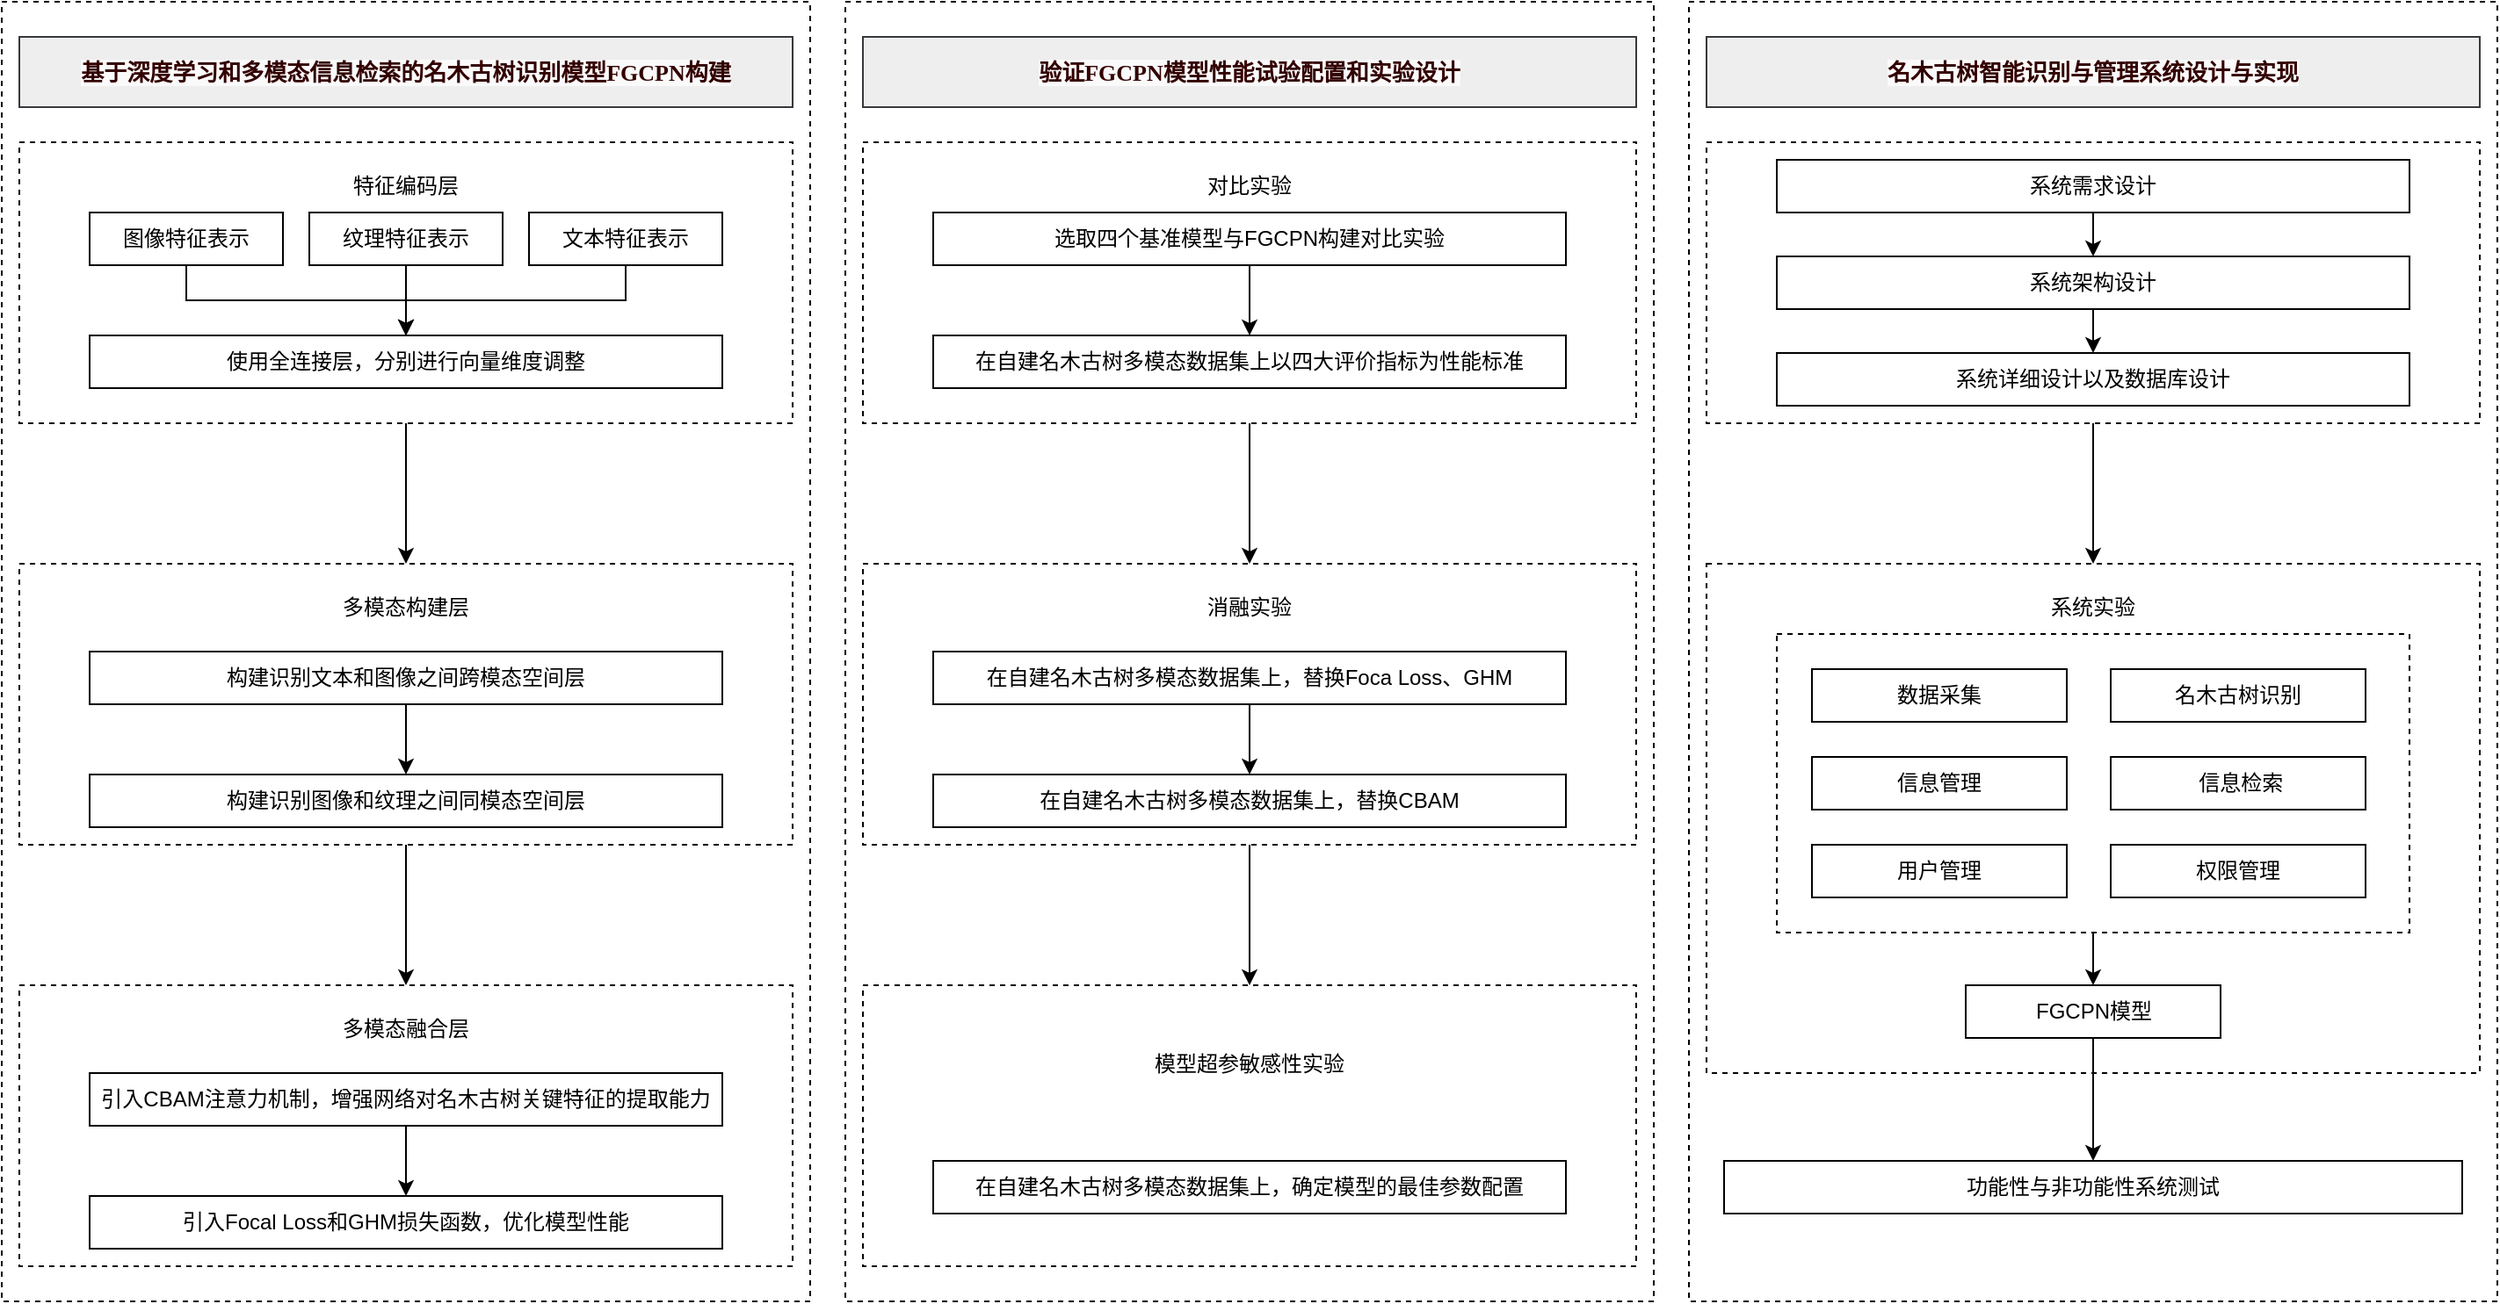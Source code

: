 <mxfile version="26.1.1" pages="7">
  <diagram id="TbLk8me-BvAhvPDP8PIc" name="图1.1 技术路线图">
    <mxGraphModel dx="1509" dy="835" grid="1" gridSize="10" guides="1" tooltips="1" connect="1" arrows="1" fold="1" page="1" pageScale="1" pageWidth="827" pageHeight="1169" math="0" shadow="0">
      <root>
        <mxCell id="0" />
        <mxCell id="1" parent="0" />
        <mxCell id="W6aP8hk9TyvvNLGCoyF0-67" value="" style="rounded=0;whiteSpace=wrap;html=1;dashed=1;" vertex="1" parent="1">
          <mxGeometry x="990" y="40" width="460" height="740" as="geometry" />
        </mxCell>
        <mxCell id="W6aP8hk9TyvvNLGCoyF0-66" value="" style="rounded=0;whiteSpace=wrap;html=1;dashed=1;" vertex="1" parent="1">
          <mxGeometry x="510" y="40" width="460" height="740" as="geometry" />
        </mxCell>
        <mxCell id="W6aP8hk9TyvvNLGCoyF0-65" value="" style="rounded=0;whiteSpace=wrap;html=1;dashed=1;" vertex="1" parent="1">
          <mxGeometry x="30" y="40" width="460" height="740" as="geometry" />
        </mxCell>
        <mxCell id="W6aP8hk9TyvvNLGCoyF0-64" value="" style="rounded=0;whiteSpace=wrap;html=1;dashed=1;" vertex="1" parent="1">
          <mxGeometry x="1000" y="360" width="440" height="290" as="geometry" />
        </mxCell>
        <mxCell id="W6aP8hk9TyvvNLGCoyF0-52" style="edgeStyle=orthogonalEdgeStyle;rounded=0;orthogonalLoop=1;jettySize=auto;html=1;entryX=0.5;entryY=0;entryDx=0;entryDy=0;" edge="1" parent="1" source="W6aP8hk9TyvvNLGCoyF0-45">
          <mxGeometry relative="1" as="geometry">
            <mxPoint x="1220" y="360" as="targetPoint" />
          </mxGeometry>
        </mxCell>
        <mxCell id="W6aP8hk9TyvvNLGCoyF0-45" value="" style="rounded=0;whiteSpace=wrap;html=1;dashed=1;" vertex="1" parent="1">
          <mxGeometry x="1000" y="120" width="440" height="160" as="geometry" />
        </mxCell>
        <mxCell id="W6aP8hk9TyvvNLGCoyF0-1" value="&lt;div style=&quot;text-align: left;&quot;&gt;&lt;font face=&quot;微软雅黑&quot; style=&quot;color: rgb(51, 0, 0);&quot;&gt;&lt;span style=&quot;font-size: 13px; caret-color: rgb(231, 79, 76); background-color: rgb(250, 250, 250);&quot;&gt;&lt;span style=&quot;&quot;&gt;基于深度学习和多模态信息检索的名木古树识别模型FGCPN构建&lt;/span&gt;&lt;/span&gt;&lt;/font&gt;&lt;/div&gt;" style="rounded=0;whiteSpace=wrap;html=1;fontStyle=1;fillColor=#eeeeee;strokeColor=#36393d;" vertex="1" parent="1">
          <mxGeometry x="40" y="60" width="440" height="40" as="geometry" />
        </mxCell>
        <mxCell id="W6aP8hk9TyvvNLGCoyF0-21" style="edgeStyle=orthogonalEdgeStyle;rounded=0;orthogonalLoop=1;jettySize=auto;html=1;entryX=0.5;entryY=0;entryDx=0;entryDy=0;" edge="1" parent="1" source="W6aP8hk9TyvvNLGCoyF0-2" target="W6aP8hk9TyvvNLGCoyF0-8">
          <mxGeometry relative="1" as="geometry" />
        </mxCell>
        <mxCell id="W6aP8hk9TyvvNLGCoyF0-2" value="" style="rounded=0;whiteSpace=wrap;html=1;dashed=1;" vertex="1" parent="1">
          <mxGeometry x="40" y="120" width="440" height="160" as="geometry" />
        </mxCell>
        <mxCell id="W6aP8hk9TyvvNLGCoyF0-3" value="特征编码层" style="rounded=0;whiteSpace=wrap;html=1;fillColor=default;strokeColor=none;" vertex="1" parent="1">
          <mxGeometry x="200" y="130" width="120" height="30" as="geometry" />
        </mxCell>
        <mxCell id="W6aP8hk9TyvvNLGCoyF0-20" style="edgeStyle=orthogonalEdgeStyle;rounded=0;orthogonalLoop=1;jettySize=auto;html=1;entryX=0.5;entryY=0;entryDx=0;entryDy=0;" edge="1" parent="1" source="W6aP8hk9TyvvNLGCoyF0-4" target="W6aP8hk9TyvvNLGCoyF0-7">
          <mxGeometry relative="1" as="geometry" />
        </mxCell>
        <mxCell id="W6aP8hk9TyvvNLGCoyF0-4" value="图像特征表示" style="rounded=0;whiteSpace=wrap;html=1;" vertex="1" parent="1">
          <mxGeometry x="80" y="160" width="110" height="30" as="geometry" />
        </mxCell>
        <mxCell id="W6aP8hk9TyvvNLGCoyF0-18" style="edgeStyle=orthogonalEdgeStyle;rounded=0;orthogonalLoop=1;jettySize=auto;html=1;" edge="1" parent="1" source="W6aP8hk9TyvvNLGCoyF0-5" target="W6aP8hk9TyvvNLGCoyF0-7">
          <mxGeometry relative="1" as="geometry" />
        </mxCell>
        <mxCell id="W6aP8hk9TyvvNLGCoyF0-5" value="纹理特征表示" style="rounded=0;whiteSpace=wrap;html=1;" vertex="1" parent="1">
          <mxGeometry x="205" y="160" width="110" height="30" as="geometry" />
        </mxCell>
        <mxCell id="W6aP8hk9TyvvNLGCoyF0-19" style="edgeStyle=orthogonalEdgeStyle;rounded=0;orthogonalLoop=1;jettySize=auto;html=1;entryX=0.5;entryY=0;entryDx=0;entryDy=0;" edge="1" parent="1" source="W6aP8hk9TyvvNLGCoyF0-6" target="W6aP8hk9TyvvNLGCoyF0-7">
          <mxGeometry relative="1" as="geometry" />
        </mxCell>
        <mxCell id="W6aP8hk9TyvvNLGCoyF0-6" value="文本特征表示" style="rounded=0;whiteSpace=wrap;html=1;strokeColor=default;" vertex="1" parent="1">
          <mxGeometry x="330" y="160" width="110" height="30" as="geometry" />
        </mxCell>
        <mxCell id="W6aP8hk9TyvvNLGCoyF0-7" value="使用全连接层，分别进行向量维度调整" style="rounded=0;whiteSpace=wrap;html=1;" vertex="1" parent="1">
          <mxGeometry x="80" y="230" width="360" height="30" as="geometry" />
        </mxCell>
        <mxCell id="W6aP8hk9TyvvNLGCoyF0-22" style="edgeStyle=orthogonalEdgeStyle;rounded=0;orthogonalLoop=1;jettySize=auto;html=1;entryX=0.5;entryY=0;entryDx=0;entryDy=0;" edge="1" parent="1" source="W6aP8hk9TyvvNLGCoyF0-8" target="W6aP8hk9TyvvNLGCoyF0-13">
          <mxGeometry relative="1" as="geometry" />
        </mxCell>
        <mxCell id="W6aP8hk9TyvvNLGCoyF0-8" value="" style="rounded=0;whiteSpace=wrap;html=1;dashed=1;" vertex="1" parent="1">
          <mxGeometry x="40" y="360" width="440" height="160" as="geometry" />
        </mxCell>
        <mxCell id="W6aP8hk9TyvvNLGCoyF0-9" value="多模态构建层" style="rounded=0;whiteSpace=wrap;html=1;fillColor=none;strokeColor=none;" vertex="1" parent="1">
          <mxGeometry x="200" y="370" width="120" height="30" as="geometry" />
        </mxCell>
        <mxCell id="W6aP8hk9TyvvNLGCoyF0-12" style="edgeStyle=orthogonalEdgeStyle;rounded=0;orthogonalLoop=1;jettySize=auto;html=1;" edge="1" parent="1" source="W6aP8hk9TyvvNLGCoyF0-10" target="W6aP8hk9TyvvNLGCoyF0-11">
          <mxGeometry relative="1" as="geometry" />
        </mxCell>
        <mxCell id="W6aP8hk9TyvvNLGCoyF0-10" value="构建识别文本和图像之间跨模态空间层" style="rounded=0;whiteSpace=wrap;html=1;" vertex="1" parent="1">
          <mxGeometry x="80" y="410" width="360" height="30" as="geometry" />
        </mxCell>
        <mxCell id="W6aP8hk9TyvvNLGCoyF0-11" value="构建识别图像和纹理之间同模态空间层" style="rounded=0;whiteSpace=wrap;html=1;" vertex="1" parent="1">
          <mxGeometry x="80" y="480" width="360" height="30" as="geometry" />
        </mxCell>
        <mxCell id="W6aP8hk9TyvvNLGCoyF0-13" value="" style="rounded=0;whiteSpace=wrap;html=1;dashed=1;" vertex="1" parent="1">
          <mxGeometry x="40" y="600" width="440" height="160" as="geometry" />
        </mxCell>
        <mxCell id="W6aP8hk9TyvvNLGCoyF0-14" value="多模态融合层" style="rounded=0;whiteSpace=wrap;html=1;strokeColor=none;" vertex="1" parent="1">
          <mxGeometry x="200" y="610" width="120" height="30" as="geometry" />
        </mxCell>
        <mxCell id="W6aP8hk9TyvvNLGCoyF0-15" style="edgeStyle=orthogonalEdgeStyle;rounded=0;orthogonalLoop=1;jettySize=auto;html=1;" edge="1" parent="1" source="W6aP8hk9TyvvNLGCoyF0-16" target="W6aP8hk9TyvvNLGCoyF0-17">
          <mxGeometry relative="1" as="geometry" />
        </mxCell>
        <mxCell id="W6aP8hk9TyvvNLGCoyF0-16" value="引入CBAM注意力机制，增强网络对名木古树关键特征的提取能力" style="rounded=0;whiteSpace=wrap;html=1;" vertex="1" parent="1">
          <mxGeometry x="80" y="650" width="360" height="30" as="geometry" />
        </mxCell>
        <mxCell id="W6aP8hk9TyvvNLGCoyF0-17" value="引入Focal Loss和GHM损失函数，优化模型性能" style="rounded=0;whiteSpace=wrap;html=1;" vertex="1" parent="1">
          <mxGeometry x="80" y="720" width="360" height="30" as="geometry" />
        </mxCell>
        <mxCell id="W6aP8hk9TyvvNLGCoyF0-23" value="&lt;div style=&quot;text-align: left;&quot;&gt;&lt;font color=&quot;#330000&quot; face=&quot;微软雅黑&quot;&gt;&lt;span style=&quot;font-size: 13px; caret-color: rgb(231, 79, 76); background-color: rgb(250, 250, 250);&quot;&gt;&lt;span&gt;验证FGCPN模型性能试验配置和实验设计&lt;/span&gt;&lt;/span&gt;&lt;/font&gt;&lt;/div&gt;" style="rounded=0;whiteSpace=wrap;html=1;fillColor=#eeeeee;strokeColor=#36393d;fontStyle=1" vertex="1" parent="1">
          <mxGeometry x="520" y="60" width="440" height="40" as="geometry" />
        </mxCell>
        <mxCell id="W6aP8hk9TyvvNLGCoyF0-38" style="edgeStyle=orthogonalEdgeStyle;rounded=0;orthogonalLoop=1;jettySize=auto;html=1;entryX=0.5;entryY=0;entryDx=0;entryDy=0;" edge="1" parent="1" source="W6aP8hk9TyvvNLGCoyF0-24" target="W6aP8hk9TyvvNLGCoyF0-30">
          <mxGeometry relative="1" as="geometry" />
        </mxCell>
        <mxCell id="W6aP8hk9TyvvNLGCoyF0-24" value="" style="rounded=0;whiteSpace=wrap;html=1;dashed=1;" vertex="1" parent="1">
          <mxGeometry x="520" y="120" width="440" height="160" as="geometry" />
        </mxCell>
        <mxCell id="W6aP8hk9TyvvNLGCoyF0-25" value="对比实验" style="rounded=0;whiteSpace=wrap;html=1;fillColor=default;strokeColor=none;" vertex="1" parent="1">
          <mxGeometry x="680" y="130" width="120" height="30" as="geometry" />
        </mxCell>
        <mxCell id="W6aP8hk9TyvvNLGCoyF0-28" style="edgeStyle=orthogonalEdgeStyle;rounded=0;orthogonalLoop=1;jettySize=auto;html=1;entryX=0.5;entryY=0;entryDx=0;entryDy=0;" edge="1" parent="1" source="W6aP8hk9TyvvNLGCoyF0-26" target="W6aP8hk9TyvvNLGCoyF0-27">
          <mxGeometry relative="1" as="geometry" />
        </mxCell>
        <mxCell id="W6aP8hk9TyvvNLGCoyF0-26" value="选取四个基准模型与FGCPN构建对比实验" style="rounded=0;whiteSpace=wrap;html=1;" vertex="1" parent="1">
          <mxGeometry x="560" y="160" width="360" height="30" as="geometry" />
        </mxCell>
        <mxCell id="W6aP8hk9TyvvNLGCoyF0-27" value="在自建名木古树多模态数据集上以四大评价指标为性能标准" style="rounded=0;whiteSpace=wrap;html=1;" vertex="1" parent="1">
          <mxGeometry x="560" y="230" width="360" height="30" as="geometry" />
        </mxCell>
        <mxCell id="W6aP8hk9TyvvNLGCoyF0-39" style="edgeStyle=orthogonalEdgeStyle;rounded=0;orthogonalLoop=1;jettySize=auto;html=1;entryX=0.5;entryY=0;entryDx=0;entryDy=0;" edge="1" parent="1" source="W6aP8hk9TyvvNLGCoyF0-30" target="W6aP8hk9TyvvNLGCoyF0-35">
          <mxGeometry relative="1" as="geometry" />
        </mxCell>
        <mxCell id="W6aP8hk9TyvvNLGCoyF0-30" value="" style="rounded=0;whiteSpace=wrap;html=1;dashed=1;" vertex="1" parent="1">
          <mxGeometry x="520" y="360" width="440" height="160" as="geometry" />
        </mxCell>
        <mxCell id="W6aP8hk9TyvvNLGCoyF0-31" value="消融实验" style="rounded=0;whiteSpace=wrap;html=1;fillColor=none;strokeColor=none;" vertex="1" parent="1">
          <mxGeometry x="680" y="370" width="120" height="30" as="geometry" />
        </mxCell>
        <mxCell id="W6aP8hk9TyvvNLGCoyF0-34" style="edgeStyle=orthogonalEdgeStyle;rounded=0;orthogonalLoop=1;jettySize=auto;html=1;" edge="1" parent="1" source="W6aP8hk9TyvvNLGCoyF0-32" target="W6aP8hk9TyvvNLGCoyF0-33">
          <mxGeometry relative="1" as="geometry" />
        </mxCell>
        <mxCell id="W6aP8hk9TyvvNLGCoyF0-32" value="在自建名木古树多模态数据集上，替换Foca Loss、GHM" style="rounded=0;whiteSpace=wrap;html=1;" vertex="1" parent="1">
          <mxGeometry x="560" y="410" width="360" height="30" as="geometry" />
        </mxCell>
        <mxCell id="W6aP8hk9TyvvNLGCoyF0-33" value="在自建名木古树多模态数据集上，替换CBAM" style="rounded=0;whiteSpace=wrap;html=1;" vertex="1" parent="1">
          <mxGeometry x="560" y="480" width="360" height="30" as="geometry" />
        </mxCell>
        <mxCell id="W6aP8hk9TyvvNLGCoyF0-35" value="" style="rounded=0;whiteSpace=wrap;html=1;dashed=1;" vertex="1" parent="1">
          <mxGeometry x="520" y="600" width="440" height="160" as="geometry" />
        </mxCell>
        <mxCell id="W6aP8hk9TyvvNLGCoyF0-36" value="模型超参敏感性实验" style="rounded=0;whiteSpace=wrap;html=1;strokeColor=none;" vertex="1" parent="1">
          <mxGeometry x="680" y="630" width="120" height="30" as="geometry" />
        </mxCell>
        <mxCell id="W6aP8hk9TyvvNLGCoyF0-37" value="在自建名木古树多模态数据集上，确定模型的最佳参数配置" style="rounded=0;whiteSpace=wrap;html=1;" vertex="1" parent="1">
          <mxGeometry x="560" y="700" width="360" height="30" as="geometry" />
        </mxCell>
        <mxCell id="W6aP8hk9TyvvNLGCoyF0-40" value="&lt;div style=&quot;text-align: left;&quot;&gt;&lt;font color=&quot;#330000&quot; face=&quot;微软雅黑&quot;&gt;&lt;span style=&quot;font-size: 13px; caret-color: rgb(231, 79, 76); background-color: rgb(250, 250, 250);&quot;&gt;&lt;span&gt;名木古树智能识别与管理系统设计与实现&lt;/span&gt;&lt;/span&gt;&lt;/font&gt;&lt;/div&gt;" style="rounded=0;whiteSpace=wrap;html=1;fillColor=#eeeeee;strokeColor=#36393d;fontStyle=1" vertex="1" parent="1">
          <mxGeometry x="1000" y="60" width="440" height="40" as="geometry" />
        </mxCell>
        <mxCell id="W6aP8hk9TyvvNLGCoyF0-47" style="edgeStyle=orthogonalEdgeStyle;rounded=0;orthogonalLoop=1;jettySize=auto;html=1;" edge="1" parent="1" source="W6aP8hk9TyvvNLGCoyF0-41" target="W6aP8hk9TyvvNLGCoyF0-46">
          <mxGeometry relative="1" as="geometry" />
        </mxCell>
        <mxCell id="W6aP8hk9TyvvNLGCoyF0-41" value="系统需求设计" style="rounded=0;whiteSpace=wrap;html=1;" vertex="1" parent="1">
          <mxGeometry x="1040" y="130" width="360" height="30" as="geometry" />
        </mxCell>
        <mxCell id="W6aP8hk9TyvvNLGCoyF0-42" value="系统详细设计以及数据库设计" style="rounded=0;whiteSpace=wrap;html=1;" vertex="1" parent="1">
          <mxGeometry x="1040" y="240" width="360" height="30" as="geometry" />
        </mxCell>
        <mxCell id="W6aP8hk9TyvvNLGCoyF0-48" style="edgeStyle=orthogonalEdgeStyle;rounded=0;orthogonalLoop=1;jettySize=auto;html=1;" edge="1" parent="1" source="W6aP8hk9TyvvNLGCoyF0-46" target="W6aP8hk9TyvvNLGCoyF0-42">
          <mxGeometry relative="1" as="geometry" />
        </mxCell>
        <mxCell id="W6aP8hk9TyvvNLGCoyF0-46" value="系统架构设计" style="rounded=0;whiteSpace=wrap;html=1;" vertex="1" parent="1">
          <mxGeometry x="1040" y="185" width="360" height="30" as="geometry" />
        </mxCell>
        <mxCell id="W6aP8hk9TyvvNLGCoyF0-49" value="系统实验" style="rounded=0;whiteSpace=wrap;html=1;fillColor=none;strokeColor=none;" vertex="1" parent="1">
          <mxGeometry x="1160" y="370" width="120" height="30" as="geometry" />
        </mxCell>
        <mxCell id="W6aP8hk9TyvvNLGCoyF0-60" style="edgeStyle=orthogonalEdgeStyle;rounded=0;orthogonalLoop=1;jettySize=auto;html=1;entryX=0.5;entryY=0;entryDx=0;entryDy=0;" edge="1" parent="1" source="W6aP8hk9TyvvNLGCoyF0-51" target="W6aP8hk9TyvvNLGCoyF0-59">
          <mxGeometry relative="1" as="geometry" />
        </mxCell>
        <mxCell id="W6aP8hk9TyvvNLGCoyF0-51" value="" style="rounded=0;whiteSpace=wrap;html=1;dashed=1;" vertex="1" parent="1">
          <mxGeometry x="1040" y="400" width="360" height="170" as="geometry" />
        </mxCell>
        <mxCell id="W6aP8hk9TyvvNLGCoyF0-53" value="数据采集" style="rounded=0;whiteSpace=wrap;html=1;" vertex="1" parent="1">
          <mxGeometry x="1060" y="420" width="145" height="30" as="geometry" />
        </mxCell>
        <mxCell id="W6aP8hk9TyvvNLGCoyF0-54" value="名木古树识别" style="rounded=0;whiteSpace=wrap;html=1;" vertex="1" parent="1">
          <mxGeometry x="1230" y="420" width="145" height="30" as="geometry" />
        </mxCell>
        <mxCell id="W6aP8hk9TyvvNLGCoyF0-55" value="信息管理" style="rounded=0;whiteSpace=wrap;html=1;" vertex="1" parent="1">
          <mxGeometry x="1060" y="470" width="145" height="30" as="geometry" />
        </mxCell>
        <mxCell id="W6aP8hk9TyvvNLGCoyF0-56" value="&amp;nbsp;信息检索" style="rounded=0;whiteSpace=wrap;html=1;" vertex="1" parent="1">
          <mxGeometry x="1230" y="470" width="145" height="30" as="geometry" />
        </mxCell>
        <mxCell id="W6aP8hk9TyvvNLGCoyF0-57" value="用户管理" style="rounded=0;whiteSpace=wrap;html=1;" vertex="1" parent="1">
          <mxGeometry x="1060" y="520" width="145" height="30" as="geometry" />
        </mxCell>
        <mxCell id="W6aP8hk9TyvvNLGCoyF0-58" value="权限管理" style="rounded=0;whiteSpace=wrap;html=1;" vertex="1" parent="1">
          <mxGeometry x="1230" y="520" width="145" height="30" as="geometry" />
        </mxCell>
        <mxCell id="W6aP8hk9TyvvNLGCoyF0-63" style="edgeStyle=orthogonalEdgeStyle;rounded=0;orthogonalLoop=1;jettySize=auto;html=1;entryX=0.5;entryY=0;entryDx=0;entryDy=0;" edge="1" parent="1" source="W6aP8hk9TyvvNLGCoyF0-59" target="W6aP8hk9TyvvNLGCoyF0-62">
          <mxGeometry relative="1" as="geometry" />
        </mxCell>
        <mxCell id="W6aP8hk9TyvvNLGCoyF0-59" value="FGCPN模型" style="rounded=0;whiteSpace=wrap;html=1;" vertex="1" parent="1">
          <mxGeometry x="1147.5" y="600" width="145" height="30" as="geometry" />
        </mxCell>
        <mxCell id="W6aP8hk9TyvvNLGCoyF0-62" value="功能性与非功能性系统测试" style="rounded=0;whiteSpace=wrap;html=1;" vertex="1" parent="1">
          <mxGeometry x="1010" y="700" width="420" height="30" as="geometry" />
        </mxCell>
      </root>
    </mxGraphModel>
  </diagram>
  <diagram id="UFKqbekq9lvz9bJ3mS9A" name="图1.6 技术路线图">
    <mxGraphModel dx="1434" dy="793" grid="1" gridSize="10" guides="1" tooltips="1" connect="1" arrows="1" fold="1" page="1" pageScale="1" pageWidth="827" pageHeight="1169" math="0" shadow="0">
      <root>
        <mxCell id="0" />
        <mxCell id="1" parent="0" />
        <mxCell id="2ha6SFs4bMfEcRmdG7Rd-1" value="" style="rounded=0;whiteSpace=wrap;html=1;dashed=1;fontStyle=0;fillColor=#f5f5f5;fontColor=#333333;strokeColor=#666666;" parent="1" vertex="1">
          <mxGeometry x="320" y="40" width="200" height="660" as="geometry" />
        </mxCell>
        <mxCell id="2ha6SFs4bMfEcRmdG7Rd-2" value="" style="rounded=0;whiteSpace=wrap;html=1;dashed=1;fontStyle=0;fillColor=#f5f5f5;fontColor=#333333;strokeColor=#666666;" parent="1" vertex="1">
          <mxGeometry x="20" y="40" width="200" height="660" as="geometry" />
        </mxCell>
        <mxCell id="2ha6SFs4bMfEcRmdG7Rd-3" style="edgeStyle=orthogonalEdgeStyle;rounded=0;orthogonalLoop=1;jettySize=auto;html=1;entryX=0.5;entryY=0;entryDx=0;entryDy=0;fontStyle=0" parent="1" source="2ha6SFs4bMfEcRmdG7Rd-4" target="2ha6SFs4bMfEcRmdG7Rd-6" edge="1">
          <mxGeometry relative="1" as="geometry" />
        </mxCell>
        <mxCell id="2ha6SFs4bMfEcRmdG7Rd-4" value="多模态特征提取" style="rounded=0;whiteSpace=wrap;html=1;fontStyle=0;fillColor=#dae8fc;strokeColor=#6c8ebf;" parent="1" vertex="1">
          <mxGeometry x="40" y="60" width="160" height="40" as="geometry" />
        </mxCell>
        <mxCell id="2ha6SFs4bMfEcRmdG7Rd-5" style="edgeStyle=orthogonalEdgeStyle;rounded=0;orthogonalLoop=1;jettySize=auto;html=1;entryX=0.5;entryY=0;entryDx=0;entryDy=0;fontStyle=0" parent="1" source="2ha6SFs4bMfEcRmdG7Rd-6" edge="1">
          <mxGeometry relative="1" as="geometry">
            <mxPoint x="120" y="270" as="targetPoint" />
          </mxGeometry>
        </mxCell>
        <mxCell id="2ha6SFs4bMfEcRmdG7Rd-6" value="模态语义关系学习" style="rounded=0;whiteSpace=wrap;html=1;fontStyle=0;fillColor=#dae8fc;strokeColor=#6c8ebf;" parent="1" vertex="1">
          <mxGeometry x="40" y="170" width="160" height="40" as="geometry" />
        </mxCell>
        <mxCell id="2ha6SFs4bMfEcRmdG7Rd-12" value="" style="rounded=0;whiteSpace=wrap;html=1;fontStyle=0;fillColor=#d5e8d4;strokeColor=#82b366;" parent="1" vertex="1">
          <mxGeometry x="40" y="280" width="160" height="400" as="geometry" />
        </mxCell>
        <mxCell id="2ha6SFs4bMfEcRmdG7Rd-13" value="基于DALL-E2模型的EPSEN" style="text;html=1;align=center;verticalAlign=middle;whiteSpace=wrap;rounded=0;fontStyle=0" parent="1" vertex="1">
          <mxGeometry x="40" y="280" width="160" height="40" as="geometry" />
        </mxCell>
        <mxCell id="ryHZ__gQIDza9UUophCn-1" style="edgeStyle=orthogonalEdgeStyle;rounded=0;orthogonalLoop=1;jettySize=auto;html=1;" parent="1" source="2ha6SFs4bMfEcRmdG7Rd-14" target="2ha6SFs4bMfEcRmdG7Rd-15" edge="1">
          <mxGeometry relative="1" as="geometry" />
        </mxCell>
        <mxCell id="2ha6SFs4bMfEcRmdG7Rd-14" value="优化的ResNet50&lt;div&gt;（特征金字塔）&lt;/div&gt;" style="rounded=0;whiteSpace=wrap;html=1;dashed=1;fontStyle=0;fillColor=#ffe6cc;strokeColor=#d79b00;" parent="1" vertex="1">
          <mxGeometry x="70" y="340" width="100" height="40" as="geometry" />
        </mxCell>
        <mxCell id="ryHZ__gQIDza9UUophCn-2" style="edgeStyle=orthogonalEdgeStyle;rounded=0;orthogonalLoop=1;jettySize=auto;html=1;entryX=0.5;entryY=0;entryDx=0;entryDy=0;" parent="1" source="2ha6SFs4bMfEcRmdG7Rd-15" target="2ha6SFs4bMfEcRmdG7Rd-16" edge="1">
          <mxGeometry relative="1" as="geometry" />
        </mxCell>
        <mxCell id="2ha6SFs4bMfEcRmdG7Rd-15" value="深度语义嵌入" style="rounded=0;whiteSpace=wrap;html=1;dashed=1;fontStyle=0;fillColor=#ffe6cc;strokeColor=#d79b00;" parent="1" vertex="1">
          <mxGeometry x="70" y="480" width="100" height="40" as="geometry" />
        </mxCell>
        <mxCell id="2ha6SFs4bMfEcRmdG7Rd-16" value="特征融合" style="rounded=0;whiteSpace=wrap;html=1;dashed=1;fontStyle=0;fillColor=#ffe6cc;strokeColor=#d79b00;" parent="1" vertex="1">
          <mxGeometry x="70" y="620" width="100" height="40" as="geometry" />
        </mxCell>
        <mxCell id="2ha6SFs4bMfEcRmdG7Rd-17" style="edgeStyle=orthogonalEdgeStyle;rounded=0;orthogonalLoop=1;jettySize=auto;html=1;entryX=0.5;entryY=0;entryDx=0;entryDy=0;fontStyle=0" parent="1" source="2ha6SFs4bMfEcRmdG7Rd-18" target="2ha6SFs4bMfEcRmdG7Rd-22" edge="1">
          <mxGeometry relative="1" as="geometry" />
        </mxCell>
        <mxCell id="2ha6SFs4bMfEcRmdG7Rd-18" value="多模态信息检索系统需求分析" style="rounded=0;whiteSpace=wrap;html=1;fontStyle=0;fillColor=#dae8fc;strokeColor=#6c8ebf;" parent="1" vertex="1">
          <mxGeometry x="340" y="60" width="160" height="40" as="geometry" />
        </mxCell>
        <mxCell id="2ha6SFs4bMfEcRmdG7Rd-19" style="edgeStyle=orthogonalEdgeStyle;rounded=0;orthogonalLoop=1;jettySize=auto;html=1;entryX=0.5;entryY=0;entryDx=0;entryDy=0;fontStyle=0" parent="1" source="2ha6SFs4bMfEcRmdG7Rd-20" target="2ha6SFs4bMfEcRmdG7Rd-28" edge="1">
          <mxGeometry relative="1" as="geometry" />
        </mxCell>
        <mxCell id="2ha6SFs4bMfEcRmdG7Rd-20" value="" style="rounded=0;whiteSpace=wrap;html=1;fontStyle=0;fillColor=#dae8fc;strokeColor=#6c8ebf;" parent="1" vertex="1">
          <mxGeometry x="340" y="140" width="160" height="240" as="geometry" />
        </mxCell>
        <mxCell id="2ha6SFs4bMfEcRmdG7Rd-21" value="架构设计" style="rounded=0;whiteSpace=wrap;html=1;dashed=1;fontStyle=0;fillColor=#fff2cc;strokeColor=#d6b656;" parent="1" vertex="1">
          <mxGeometry x="370" y="180" width="100" height="40" as="geometry" />
        </mxCell>
        <mxCell id="2ha6SFs4bMfEcRmdG7Rd-22" value="系统设计" style="text;html=1;align=center;verticalAlign=middle;whiteSpace=wrap;rounded=0;fontStyle=0" parent="1" vertex="1">
          <mxGeometry x="340" y="140" width="160" height="40" as="geometry" />
        </mxCell>
        <mxCell id="2ha6SFs4bMfEcRmdG7Rd-23" value="功能模块设计" style="rounded=0;whiteSpace=wrap;html=1;dashed=1;fontStyle=0;fillColor=#fff2cc;strokeColor=#d6b656;" parent="1" vertex="1">
          <mxGeometry x="370" y="230" width="100" height="40" as="geometry" />
        </mxCell>
        <mxCell id="2ha6SFs4bMfEcRmdG7Rd-24" value="界面设计" style="rounded=0;whiteSpace=wrap;html=1;dashed=1;fontStyle=0;fillColor=#fff2cc;strokeColor=#d6b656;" parent="1" vertex="1">
          <mxGeometry x="370" y="280" width="100" height="40" as="geometry" />
        </mxCell>
        <mxCell id="2ha6SFs4bMfEcRmdG7Rd-25" value="数据库设计" style="rounded=0;whiteSpace=wrap;html=1;dashed=1;fontStyle=0;fillColor=#fff2cc;strokeColor=#d6b656;" parent="1" vertex="1">
          <mxGeometry x="370" y="330" width="100" height="40" as="geometry" />
        </mxCell>
        <mxCell id="2ha6SFs4bMfEcRmdG7Rd-26" style="edgeStyle=orthogonalEdgeStyle;rounded=0;orthogonalLoop=1;jettySize=auto;html=1;entryX=0.5;entryY=0;entryDx=0;entryDy=0;fontStyle=0" parent="1" source="2ha6SFs4bMfEcRmdG7Rd-27" target="2ha6SFs4bMfEcRmdG7Rd-32" edge="1">
          <mxGeometry relative="1" as="geometry" />
        </mxCell>
        <mxCell id="2ha6SFs4bMfEcRmdG7Rd-27" value="" style="rounded=0;whiteSpace=wrap;html=1;fontStyle=0;fillColor=#dae8fc;strokeColor=#6c8ebf;" parent="1" vertex="1">
          <mxGeometry x="340" y="415" width="160" height="190" as="geometry" />
        </mxCell>
        <mxCell id="2ha6SFs4bMfEcRmdG7Rd-28" value="系统实现" style="text;html=1;align=center;verticalAlign=middle;whiteSpace=wrap;rounded=0;fontStyle=0" parent="1" vertex="1">
          <mxGeometry x="340" y="415" width="160" height="40" as="geometry" />
        </mxCell>
        <mxCell id="2ha6SFs4bMfEcRmdG7Rd-29" value="数据集导入" style="rounded=0;whiteSpace=wrap;html=1;dashed=1;fontStyle=0;fillColor=#fff2cc;strokeColor=#d6b656;" parent="1" vertex="1">
          <mxGeometry x="370" y="455" width="100" height="40" as="geometry" />
        </mxCell>
        <mxCell id="2ha6SFs4bMfEcRmdG7Rd-30" value="模型训练" style="rounded=0;whiteSpace=wrap;html=1;dashed=1;fontStyle=0;fillColor=#fff2cc;strokeColor=#d6b656;" parent="1" vertex="1">
          <mxGeometry x="370" y="505" width="100" height="40" as="geometry" />
        </mxCell>
        <mxCell id="2ha6SFs4bMfEcRmdG7Rd-31" value="数据展示" style="rounded=0;whiteSpace=wrap;html=1;dashed=1;fontStyle=0;fillColor=#fff2cc;strokeColor=#d6b656;" parent="1" vertex="1">
          <mxGeometry x="370" y="555" width="100" height="40" as="geometry" />
        </mxCell>
        <mxCell id="2ha6SFs4bMfEcRmdG7Rd-32" value="系统测试" style="rounded=0;whiteSpace=wrap;html=1;fontStyle=0;fillColor=#dae8fc;strokeColor=#6c8ebf;" parent="1" vertex="1">
          <mxGeometry x="340" y="640" width="160" height="40" as="geometry" />
        </mxCell>
        <mxCell id="2ha6SFs4bMfEcRmdG7Rd-33" value="" style="shape=flexArrow;endArrow=classic;html=1;rounded=0;fontStyle=0" parent="1" edge="1">
          <mxGeometry width="50" height="50" relative="1" as="geometry">
            <mxPoint x="240" y="339.5" as="sourcePoint" />
            <mxPoint x="310" y="339.5" as="targetPoint" />
          </mxGeometry>
        </mxCell>
        <mxCell id="2ha6SFs4bMfEcRmdG7Rd-34" value="多模态信息检索模型" style="text;html=1;align=center;verticalAlign=middle;whiteSpace=wrap;rounded=0;fontStyle=1" parent="1" vertex="1">
          <mxGeometry x="60" width="120" height="30" as="geometry" />
        </mxCell>
        <mxCell id="2ha6SFs4bMfEcRmdG7Rd-35" value="多模态信息检索系统" style="text;html=1;align=center;verticalAlign=middle;whiteSpace=wrap;rounded=0;fontStyle=1" parent="1" vertex="1">
          <mxGeometry x="360" width="120" height="30" as="geometry" />
        </mxCell>
      </root>
    </mxGraphModel>
  </diagram>
  <diagram name="图1.1 单模态信息检索" id="lqUr2v882YNDlxCJ2LP0">
    <mxGraphModel dx="1434" dy="836" grid="1" gridSize="10" guides="1" tooltips="1" connect="1" arrows="1" fold="1" page="1" pageScale="1" pageWidth="827" pageHeight="1169" math="0" shadow="0">
      <root>
        <mxCell id="0" />
        <mxCell id="1" parent="0" />
        <mxCell id="RU7mE9KCE-0tBLLWu-Wu-2" value="" style="sketch=0;pointerEvents=1;shadow=0;dashed=0;strokeColor=none;fillColor=#434445;aspect=fixed;labelPosition=center;verticalLabelPosition=bottom;verticalAlign=top;align=center;outlineConnect=0;shape=mxgraph.vvd.document;strokeWidth=3;" parent="1" vertex="1">
          <mxGeometry x="596.5" y="325.41" width="80" height="109.59" as="geometry" />
        </mxCell>
        <mxCell id="RU7mE9KCE-0tBLLWu-Wu-3" value="" style="rounded=0;orthogonalLoop=1;jettySize=auto;entryX=0;entryY=0.5;entryDx=0;entryDy=0;endArrow=none;endFill=0;exitX=1;exitY=0.5;exitDx=0;exitDy=0;fontSize=14;verticalAlign=bottom;fontStyle=1;" parent="1" source="RU7mE9KCE-0tBLLWu-Wu-8" target="RU7mE9KCE-0tBLLWu-Wu-32" edge="1">
          <mxGeometry relative="1" as="geometry" />
        </mxCell>
        <mxCell id="RU7mE9KCE-0tBLLWu-Wu-4" value="" style="edgeStyle=orthogonalEdgeStyle;rounded=0;orthogonalLoop=1;jettySize=auto;entryX=0;entryY=0.5;entryDx=0;entryDy=0;endArrow=none;endFill=0;fontSize=14;verticalAlign=bottom;fontStyle=1;" parent="1" source="RU7mE9KCE-0tBLLWu-Wu-8" target="RU7mE9KCE-0tBLLWu-Wu-36" edge="1">
          <mxGeometry relative="1" as="geometry" />
        </mxCell>
        <mxCell id="RU7mE9KCE-0tBLLWu-Wu-5" value="" style="rounded=0;orthogonalLoop=1;jettySize=auto;entryX=0;entryY=0.5;entryDx=0;entryDy=0;endArrow=none;endFill=0;exitX=1;exitY=0.5;exitDx=0;exitDy=0;fontSize=14;verticalAlign=bottom;fontStyle=1;" parent="1" source="RU7mE9KCE-0tBLLWu-Wu-8" target="RU7mE9KCE-0tBLLWu-Wu-18" edge="1">
          <mxGeometry relative="1" as="geometry" />
        </mxCell>
        <mxCell id="RU7mE9KCE-0tBLLWu-Wu-6" value="" style="rounded=0;orthogonalLoop=1;jettySize=auto;entryX=0;entryY=0.5;entryDx=0;entryDy=0;endArrow=none;endFill=0;exitX=1;exitY=0.5;exitDx=0;exitDy=0;fontSize=14;verticalAlign=bottom;fontStyle=1;" parent="1" source="RU7mE9KCE-0tBLLWu-Wu-8" target="RU7mE9KCE-0tBLLWu-Wu-28" edge="1">
          <mxGeometry relative="1" as="geometry" />
        </mxCell>
        <mxCell id="RU7mE9KCE-0tBLLWu-Wu-7" value="" style="rounded=0;orthogonalLoop=1;jettySize=auto;entryX=0;entryY=0.5;entryDx=0;entryDy=0;endArrow=none;endFill=0;exitX=1;exitY=0.5;exitDx=0;exitDy=0;fontSize=14;verticalAlign=bottom;fontStyle=1;" parent="1" source="RU7mE9KCE-0tBLLWu-Wu-8" target="RU7mE9KCE-0tBLLWu-Wu-40" edge="1">
          <mxGeometry relative="1" as="geometry" />
        </mxCell>
        <mxCell id="RU7mE9KCE-0tBLLWu-Wu-8" value="" style="ellipse;aspect=fixed;fontSize=14;verticalAlign=bottom;fontStyle=1;fillColor=#d5e8d4;strokeColor=#82b366;" parent="1" vertex="1">
          <mxGeometry x="280" y="325" width="30" height="30" as="geometry" />
        </mxCell>
        <mxCell id="RU7mE9KCE-0tBLLWu-Wu-9" value="" style="rounded=0;orthogonalLoop=1;jettySize=auto;entryX=0;entryY=0.5;entryDx=0;entryDy=0;endArrow=none;endFill=0;exitX=1;exitY=0.5;exitDx=0;exitDy=0;fontSize=14;verticalAlign=bottom;fontStyle=1;" parent="1" source="RU7mE9KCE-0tBLLWu-Wu-14" target="RU7mE9KCE-0tBLLWu-Wu-32" edge="1">
          <mxGeometry relative="1" as="geometry" />
        </mxCell>
        <mxCell id="RU7mE9KCE-0tBLLWu-Wu-10" value="" style="rounded=0;orthogonalLoop=1;jettySize=auto;entryX=0;entryY=0.5;entryDx=0;entryDy=0;endArrow=none;endFill=0;exitX=1;exitY=0.5;exitDx=0;exitDy=0;fontSize=14;verticalAlign=bottom;fontStyle=1;" parent="1" source="RU7mE9KCE-0tBLLWu-Wu-14" target="RU7mE9KCE-0tBLLWu-Wu-36" edge="1">
          <mxGeometry relative="1" as="geometry" />
        </mxCell>
        <mxCell id="RU7mE9KCE-0tBLLWu-Wu-11" value="" style="rounded=0;orthogonalLoop=1;jettySize=auto;entryX=0;entryY=0.5;entryDx=0;entryDy=0;endArrow=none;endFill=0;fontSize=14;verticalAlign=bottom;fontStyle=1;" parent="1" source="RU7mE9KCE-0tBLLWu-Wu-14" target="RU7mE9KCE-0tBLLWu-Wu-18" edge="1">
          <mxGeometry relative="1" as="geometry" />
        </mxCell>
        <mxCell id="RU7mE9KCE-0tBLLWu-Wu-12" value="" style="rounded=0;orthogonalLoop=1;jettySize=auto;entryX=0;entryY=0.5;entryDx=0;entryDy=0;endArrow=none;endFill=0;exitX=1;exitY=0.5;exitDx=0;exitDy=0;fontSize=14;verticalAlign=bottom;fontStyle=1;" parent="1" source="RU7mE9KCE-0tBLLWu-Wu-14" target="RU7mE9KCE-0tBLLWu-Wu-28" edge="1">
          <mxGeometry relative="1" as="geometry" />
        </mxCell>
        <mxCell id="RU7mE9KCE-0tBLLWu-Wu-13" value="" style="rounded=0;orthogonalLoop=1;jettySize=auto;entryX=0;entryY=0.5;entryDx=0;entryDy=0;endArrow=none;endFill=0;exitX=1;exitY=0.5;exitDx=0;exitDy=0;fontSize=14;verticalAlign=bottom;fontStyle=1;" parent="1" source="RU7mE9KCE-0tBLLWu-Wu-14" target="RU7mE9KCE-0tBLLWu-Wu-40" edge="1">
          <mxGeometry relative="1" as="geometry" />
        </mxCell>
        <mxCell id="RU7mE9KCE-0tBLLWu-Wu-14" value="" style="ellipse;aspect=fixed;fontSize=14;verticalAlign=bottom;fontStyle=1;fillColor=#d5e8d4;strokeColor=#82b366;" parent="1" vertex="1">
          <mxGeometry x="280" y="365" width="30" height="30" as="geometry" />
        </mxCell>
        <mxCell id="RU7mE9KCE-0tBLLWu-Wu-15" value="" style="rounded=0;orthogonalLoop=1;jettySize=auto;entryX=0;entryY=0.5;entryDx=0;entryDy=0;endArrow=none;endFill=0;exitX=1;exitY=0.5;exitDx=0;exitDy=0;fontSize=14;verticalAlign=bottom;fontStyle=1;" parent="1" source="RU7mE9KCE-0tBLLWu-Wu-18" target="RU7mE9KCE-0tBLLWu-Wu-41" edge="1">
          <mxGeometry relative="1" as="geometry" />
        </mxCell>
        <mxCell id="RU7mE9KCE-0tBLLWu-Wu-16" value="" style="rounded=0;orthogonalLoop=1;jettySize=auto;endArrow=none;endFill=0;fontSize=14;verticalAlign=bottom;fontStyle=1;" parent="1" source="RU7mE9KCE-0tBLLWu-Wu-18" target="RU7mE9KCE-0tBLLWu-Wu-43" edge="1">
          <mxGeometry relative="1" as="geometry" />
        </mxCell>
        <mxCell id="RU7mE9KCE-0tBLLWu-Wu-17" value="" style="rounded=0;orthogonalLoop=1;jettySize=auto;entryX=0;entryY=0.5;entryDx=0;entryDy=0;endArrow=none;endFill=0;exitX=1;exitY=0.5;exitDx=0;exitDy=0;fontSize=14;verticalAlign=bottom;fontStyle=1;" parent="1" source="RU7mE9KCE-0tBLLWu-Wu-18" target="RU7mE9KCE-0tBLLWu-Wu-44" edge="1">
          <mxGeometry relative="1" as="geometry" />
        </mxCell>
        <mxCell id="RU7mE9KCE-0tBLLWu-Wu-18" value="" style="ellipse;aspect=fixed;fontSize=14;verticalAlign=bottom;fontStyle=1;fillColor=#dae8fc;strokeColor=#6c8ebf;" parent="1" vertex="1">
          <mxGeometry x="360" y="365" width="30" height="30" as="geometry" />
        </mxCell>
        <mxCell id="RU7mE9KCE-0tBLLWu-Wu-19" value="" style="rounded=0;orthogonalLoop=1;jettySize=auto;entryX=0;entryY=0.5;entryDx=0;entryDy=0;endArrow=none;endFill=0;exitX=1;exitY=0.5;exitDx=0;exitDy=0;fontSize=14;verticalAlign=bottom;fontStyle=1;" parent="1" source="RU7mE9KCE-0tBLLWu-Wu-24" target="RU7mE9KCE-0tBLLWu-Wu-32" edge="1">
          <mxGeometry relative="1" as="geometry" />
        </mxCell>
        <mxCell id="RU7mE9KCE-0tBLLWu-Wu-20" value="" style="rounded=0;orthogonalLoop=1;jettySize=auto;entryX=0;entryY=0.5;entryDx=0;entryDy=0;endArrow=none;endFill=0;exitX=1;exitY=0.5;exitDx=0;exitDy=0;fontSize=14;verticalAlign=bottom;fontStyle=1;" parent="1" source="RU7mE9KCE-0tBLLWu-Wu-24" target="RU7mE9KCE-0tBLLWu-Wu-36" edge="1">
          <mxGeometry relative="1" as="geometry" />
        </mxCell>
        <mxCell id="RU7mE9KCE-0tBLLWu-Wu-21" value="" style="rounded=0;orthogonalLoop=1;jettySize=auto;entryX=0;entryY=0.5;entryDx=0;entryDy=0;endArrow=none;endFill=0;exitX=1;exitY=0.5;exitDx=0;exitDy=0;fontSize=14;verticalAlign=bottom;fontStyle=1;" parent="1" source="RU7mE9KCE-0tBLLWu-Wu-24" target="RU7mE9KCE-0tBLLWu-Wu-18" edge="1">
          <mxGeometry relative="1" as="geometry" />
        </mxCell>
        <mxCell id="RU7mE9KCE-0tBLLWu-Wu-22" value="" style="rounded=0;orthogonalLoop=1;jettySize=auto;entryX=0;entryY=0.5;entryDx=0;entryDy=0;endArrow=none;endFill=0;fontSize=14;verticalAlign=bottom;fontStyle=1;" parent="1" source="RU7mE9KCE-0tBLLWu-Wu-24" target="RU7mE9KCE-0tBLLWu-Wu-28" edge="1">
          <mxGeometry relative="1" as="geometry" />
        </mxCell>
        <mxCell id="RU7mE9KCE-0tBLLWu-Wu-23" value="" style="rounded=0;orthogonalLoop=1;jettySize=auto;entryX=0;entryY=0.5;entryDx=0;entryDy=0;endArrow=none;endFill=0;exitX=1;exitY=0.5;exitDx=0;exitDy=0;fontSize=14;verticalAlign=bottom;fontStyle=1;" parent="1" source="RU7mE9KCE-0tBLLWu-Wu-24" target="RU7mE9KCE-0tBLLWu-Wu-40" edge="1">
          <mxGeometry relative="1" as="geometry" />
        </mxCell>
        <mxCell id="RU7mE9KCE-0tBLLWu-Wu-24" value="" style="ellipse;aspect=fixed;fontSize=14;verticalAlign=bottom;fontStyle=1;fillColor=#d5e8d4;strokeColor=#82b366;" parent="1" vertex="1">
          <mxGeometry x="280" y="405" width="30" height="30" as="geometry" />
        </mxCell>
        <mxCell id="RU7mE9KCE-0tBLLWu-Wu-25" value="" style="rounded=0;orthogonalLoop=1;jettySize=auto;entryX=0;entryY=0.5;entryDx=0;entryDy=0;endArrow=none;endFill=0;exitX=1;exitY=0.5;exitDx=0;exitDy=0;fontSize=14;verticalAlign=bottom;fontStyle=1;" parent="1" source="RU7mE9KCE-0tBLLWu-Wu-28" target="RU7mE9KCE-0tBLLWu-Wu-41" edge="1">
          <mxGeometry relative="1" as="geometry" />
        </mxCell>
        <mxCell id="RU7mE9KCE-0tBLLWu-Wu-26" value="" style="rounded=0;orthogonalLoop=1;jettySize=auto;endArrow=none;endFill=0;fontSize=14;verticalAlign=bottom;fontStyle=1;" parent="1" source="RU7mE9KCE-0tBLLWu-Wu-28" target="RU7mE9KCE-0tBLLWu-Wu-44" edge="1">
          <mxGeometry relative="1" as="geometry" />
        </mxCell>
        <mxCell id="RU7mE9KCE-0tBLLWu-Wu-27" value="" style="rounded=0;orthogonalLoop=1;jettySize=auto;entryX=0;entryY=0.5;entryDx=0;entryDy=0;endArrow=none;endFill=0;exitX=1;exitY=0.5;exitDx=0;exitDy=0;fontSize=14;verticalAlign=bottom;fontStyle=1;" parent="1" source="RU7mE9KCE-0tBLLWu-Wu-28" target="RU7mE9KCE-0tBLLWu-Wu-43" edge="1">
          <mxGeometry relative="1" as="geometry" />
        </mxCell>
        <mxCell id="RU7mE9KCE-0tBLLWu-Wu-28" value="" style="ellipse;aspect=fixed;fontSize=14;verticalAlign=bottom;fontStyle=1;fillColor=#dae8fc;strokeColor=#6c8ebf;" parent="1" vertex="1">
          <mxGeometry x="360" y="405" width="30" height="30" as="geometry" />
        </mxCell>
        <mxCell id="RU7mE9KCE-0tBLLWu-Wu-29" value="" style="rounded=0;orthogonalLoop=1;jettySize=auto;entryX=0;entryY=0.5;entryDx=0;entryDy=0;endArrow=none;endFill=0;exitX=1;exitY=0.5;exitDx=0;exitDy=0;fontSize=14;verticalAlign=bottom;fontStyle=1;" parent="1" source="RU7mE9KCE-0tBLLWu-Wu-32" target="RU7mE9KCE-0tBLLWu-Wu-41" edge="1">
          <mxGeometry relative="1" as="geometry" />
        </mxCell>
        <mxCell id="RU7mE9KCE-0tBLLWu-Wu-30" value="" style="rounded=0;orthogonalLoop=1;jettySize=auto;entryX=0;entryY=0.5;entryDx=0;entryDy=0;endArrow=none;endFill=0;exitX=1;exitY=0.5;exitDx=0;exitDy=0;fontSize=14;verticalAlign=bottom;fontStyle=1;" parent="1" source="RU7mE9KCE-0tBLLWu-Wu-32" target="RU7mE9KCE-0tBLLWu-Wu-43" edge="1">
          <mxGeometry relative="1" as="geometry" />
        </mxCell>
        <mxCell id="RU7mE9KCE-0tBLLWu-Wu-31" value="" style="rounded=0;orthogonalLoop=1;jettySize=auto;entryX=0;entryY=0.5;entryDx=0;entryDy=0;endArrow=none;endFill=0;exitX=1;exitY=0.5;exitDx=0;exitDy=0;fontSize=14;verticalAlign=bottom;fontStyle=1;" parent="1" source="RU7mE9KCE-0tBLLWu-Wu-32" target="RU7mE9KCE-0tBLLWu-Wu-44" edge="1">
          <mxGeometry relative="1" as="geometry" />
        </mxCell>
        <mxCell id="RU7mE9KCE-0tBLLWu-Wu-32" value="" style="ellipse;aspect=fixed;fontSize=14;verticalAlign=bottom;fontStyle=1;fillColor=#dae8fc;strokeColor=#6c8ebf;" parent="1" vertex="1">
          <mxGeometry x="360" y="285" width="30" height="30" as="geometry" />
        </mxCell>
        <mxCell id="RU7mE9KCE-0tBLLWu-Wu-33" value="" style="rounded=0;orthogonalLoop=1;jettySize=auto;entryX=0;entryY=0.5;entryDx=0;entryDy=0;endArrow=none;endFill=0;fontSize=14;verticalAlign=bottom;fontStyle=1;" parent="1" source="RU7mE9KCE-0tBLLWu-Wu-36" target="RU7mE9KCE-0tBLLWu-Wu-41" edge="1">
          <mxGeometry relative="1" as="geometry" />
        </mxCell>
        <mxCell id="RU7mE9KCE-0tBLLWu-Wu-34" value="" style="rounded=0;orthogonalLoop=1;jettySize=auto;entryX=0;entryY=0.5;entryDx=0;entryDy=0;endArrow=none;endFill=0;exitX=1;exitY=0.5;exitDx=0;exitDy=0;fontSize=14;verticalAlign=bottom;fontStyle=1;" parent="1" source="RU7mE9KCE-0tBLLWu-Wu-36" target="RU7mE9KCE-0tBLLWu-Wu-43" edge="1">
          <mxGeometry relative="1" as="geometry" />
        </mxCell>
        <mxCell id="RU7mE9KCE-0tBLLWu-Wu-35" value="" style="rounded=0;orthogonalLoop=1;jettySize=auto;entryX=0;entryY=0.5;entryDx=0;entryDy=0;endArrow=none;endFill=0;exitX=1;exitY=0.5;exitDx=0;exitDy=0;fontSize=14;verticalAlign=bottom;fontStyle=1;" parent="1" source="RU7mE9KCE-0tBLLWu-Wu-36" target="RU7mE9KCE-0tBLLWu-Wu-44" edge="1">
          <mxGeometry relative="1" as="geometry" />
        </mxCell>
        <mxCell id="RU7mE9KCE-0tBLLWu-Wu-36" value="" style="ellipse;aspect=fixed;fontSize=14;verticalAlign=bottom;fontStyle=1;fillColor=#dae8fc;strokeColor=#6c8ebf;" parent="1" vertex="1">
          <mxGeometry x="360" y="325" width="30" height="30" as="geometry" />
        </mxCell>
        <mxCell id="RU7mE9KCE-0tBLLWu-Wu-37" value="" style="rounded=0;orthogonalLoop=1;jettySize=auto;entryX=0;entryY=0.5;entryDx=0;entryDy=0;endArrow=none;endFill=0;exitX=1;exitY=0.5;exitDx=0;exitDy=0;fontSize=14;verticalAlign=bottom;fontStyle=1;" parent="1" source="RU7mE9KCE-0tBLLWu-Wu-40" target="RU7mE9KCE-0tBLLWu-Wu-41" edge="1">
          <mxGeometry relative="1" as="geometry" />
        </mxCell>
        <mxCell id="RU7mE9KCE-0tBLLWu-Wu-38" value="" style="rounded=0;orthogonalLoop=1;jettySize=auto;entryX=0;entryY=0.5;entryDx=0;entryDy=0;endArrow=none;endFill=0;exitX=1;exitY=0.5;exitDx=0;exitDy=0;fontSize=14;verticalAlign=bottom;fontStyle=1;" parent="1" source="RU7mE9KCE-0tBLLWu-Wu-40" target="RU7mE9KCE-0tBLLWu-Wu-43" edge="1">
          <mxGeometry relative="1" as="geometry">
            <mxPoint x="384.436" y="445.0" as="sourcePoint" />
            <mxPoint x="440" y="376.66" as="targetPoint" />
          </mxGeometry>
        </mxCell>
        <mxCell id="RU7mE9KCE-0tBLLWu-Wu-39" value="" style="rounded=0;orthogonalLoop=1;jettySize=auto;entryX=0;entryY=0.5;entryDx=0;entryDy=0;endArrow=none;endFill=0;exitX=1;exitY=0.5;exitDx=0;exitDy=0;fontSize=14;verticalAlign=bottom;fontStyle=1;" parent="1" source="RU7mE9KCE-0tBLLWu-Wu-40" target="RU7mE9KCE-0tBLLWu-Wu-44" edge="1">
          <mxGeometry relative="1" as="geometry" />
        </mxCell>
        <mxCell id="RU7mE9KCE-0tBLLWu-Wu-40" value="" style="ellipse;aspect=fixed;fontSize=14;verticalAlign=bottom;fontStyle=1;fillColor=#dae8fc;strokeColor=#6c8ebf;" parent="1" vertex="1">
          <mxGeometry x="360" y="445" width="30" height="30" as="geometry" />
        </mxCell>
        <mxCell id="RU7mE9KCE-0tBLLWu-Wu-41" value="" style="ellipse;aspect=fixed;fontSize=14;verticalAlign=bottom;fontStyle=1;fillColor=#e1d5e7;strokeColor=#9673a6;" parent="1" vertex="1">
          <mxGeometry x="440" y="325" width="30" height="30" as="geometry" />
        </mxCell>
        <mxCell id="RU7mE9KCE-0tBLLWu-Wu-42" value="" style="edgeStyle=orthogonalEdgeStyle;rounded=0;orthogonalLoop=1;jettySize=auto;" parent="1" source="RU7mE9KCE-0tBLLWu-Wu-43" target="RU7mE9KCE-0tBLLWu-Wu-2" edge="1">
          <mxGeometry relative="1" as="geometry" />
        </mxCell>
        <mxCell id="RU7mE9KCE-0tBLLWu-Wu-43" value="" style="ellipse;aspect=fixed;fontSize=14;verticalAlign=bottom;fontStyle=1;fillColor=#e1d5e7;strokeColor=#9673a6;" parent="1" vertex="1">
          <mxGeometry x="440" y="365" width="30" height="30" as="geometry" />
        </mxCell>
        <mxCell id="RU7mE9KCE-0tBLLWu-Wu-44" value="" style="ellipse;aspect=fixed;fontSize=14;verticalAlign=bottom;fontStyle=1;fillColor=#e1d5e7;strokeColor=#9673a6;" parent="1" vertex="1">
          <mxGeometry x="440" y="405" width="30" height="30" as="geometry" />
        </mxCell>
        <mxCell id="RU7mE9KCE-0tBLLWu-Wu-45" value="" style="edgeStyle=orthogonalEdgeStyle;rounded=0;orthogonalLoop=1;jettySize=auto;entryX=0;entryY=0.5;entryDx=0;entryDy=0;" parent="1" source="RU7mE9KCE-0tBLLWu-Wu-46" target="RU7mE9KCE-0tBLLWu-Wu-14" edge="1">
          <mxGeometry relative="1" as="geometry" />
        </mxCell>
        <mxCell id="RU7mE9KCE-0tBLLWu-Wu-46" value="ABC" style="rounded=1;fontSize=21;fontStyle=1;strokeWidth=3;" parent="1" vertex="1">
          <mxGeometry x="30" y="340" width="120" height="80" as="geometry" />
        </mxCell>
        <mxCell id="RU7mE9KCE-0tBLLWu-Wu-47" value="训练" style="text;strokeColor=none;fillColor=none;align=center;verticalAlign=middle;rounded=0;fontSize=14;fontStyle=1" parent="1" vertex="1">
          <mxGeometry x="180" y="350" width="60" height="30" as="geometry" />
        </mxCell>
        <mxCell id="RU7mE9KCE-0tBLLWu-Wu-48" value="预测" style="text;strokeColor=none;fillColor=none;align=center;verticalAlign=middle;rounded=0;fontSize=14;fontStyle=1" parent="1" vertex="1">
          <mxGeometry x="500" y="350" width="60" height="30" as="geometry" />
        </mxCell>
        <mxCell id="RU7mE9KCE-0tBLLWu-Wu-49" value="文本" style="text;strokeColor=none;fillColor=none;align=center;verticalAlign=middle;rounded=0;fontSize=16;fontStyle=1;fontColor=#FF0000;" parent="1" vertex="1">
          <mxGeometry x="60" y="295" width="60" height="30" as="geometry" />
        </mxCell>
        <mxCell id="RU7mE9KCE-0tBLLWu-Wu-50" value="自然语言" style="text;strokeColor=none;fillColor=none;align=center;verticalAlign=middle;rounded=0;fontSize=16;fontStyle=1;fontColor=#FF0000;" parent="1" vertex="1">
          <mxGeometry x="596.5" y="295" width="80" height="25" as="geometry" />
        </mxCell>
      </root>
    </mxGraphModel>
  </diagram>
  <diagram id="Zb9UL25v8pbg7twmtDlv" name="图1.2 多模态信息检索">
    <mxGraphModel dx="1434" dy="836" grid="1" gridSize="10" guides="1" tooltips="1" connect="1" arrows="1" fold="1" page="1" pageScale="1" pageWidth="827" pageHeight="1169" math="0" shadow="0">
      <root>
        <mxCell id="0" />
        <mxCell id="1" parent="0" />
        <mxCell id="qw2Tmhx3cPR6AS1ictm0-1" value="" style="sketch=0;pointerEvents=1;shadow=0;dashed=0;strokeColor=none;fillColor=#434445;aspect=fixed;labelPosition=center;verticalLabelPosition=bottom;verticalAlign=top;align=center;outlineConnect=0;shape=mxgraph.vvd.document;strokeWidth=3;" parent="1" vertex="1">
          <mxGeometry x="640" y="85" width="73" height="100" as="geometry" />
        </mxCell>
        <mxCell id="qw2Tmhx3cPR6AS1ictm0-2" value="" style="rounded=0;orthogonalLoop=1;jettySize=auto;entryX=0;entryY=0.5;entryDx=0;entryDy=0;endArrow=none;endFill=0;exitX=1;exitY=0.5;exitDx=0;exitDy=0;fontSize=14;verticalAlign=bottom;fontStyle=1;" parent="1" source="qw2Tmhx3cPR6AS1ictm0-7" target="qw2Tmhx3cPR6AS1ictm0-31" edge="1">
          <mxGeometry relative="1" as="geometry" />
        </mxCell>
        <mxCell id="qw2Tmhx3cPR6AS1ictm0-3" value="" style="edgeStyle=orthogonalEdgeStyle;rounded=0;orthogonalLoop=1;jettySize=auto;entryX=0;entryY=0.5;entryDx=0;entryDy=0;endArrow=none;endFill=0;fontSize=14;verticalAlign=bottom;fontStyle=1;" parent="1" source="qw2Tmhx3cPR6AS1ictm0-7" target="qw2Tmhx3cPR6AS1ictm0-35" edge="1">
          <mxGeometry relative="1" as="geometry" />
        </mxCell>
        <mxCell id="qw2Tmhx3cPR6AS1ictm0-4" value="" style="rounded=0;orthogonalLoop=1;jettySize=auto;entryX=0;entryY=0.5;entryDx=0;entryDy=0;endArrow=none;endFill=0;exitX=1;exitY=0.5;exitDx=0;exitDy=0;fontSize=14;verticalAlign=bottom;fontStyle=1;" parent="1" source="qw2Tmhx3cPR6AS1ictm0-7" target="qw2Tmhx3cPR6AS1ictm0-17" edge="1">
          <mxGeometry relative="1" as="geometry" />
        </mxCell>
        <mxCell id="qw2Tmhx3cPR6AS1ictm0-5" value="" style="rounded=0;orthogonalLoop=1;jettySize=auto;entryX=0;entryY=0.5;entryDx=0;entryDy=0;endArrow=none;endFill=0;exitX=1;exitY=0.5;exitDx=0;exitDy=0;fontSize=14;verticalAlign=bottom;fontStyle=1;" parent="1" source="qw2Tmhx3cPR6AS1ictm0-7" target="qw2Tmhx3cPR6AS1ictm0-27" edge="1">
          <mxGeometry relative="1" as="geometry" />
        </mxCell>
        <mxCell id="qw2Tmhx3cPR6AS1ictm0-6" value="" style="rounded=0;orthogonalLoop=1;jettySize=auto;entryX=0;entryY=0.5;entryDx=0;entryDy=0;endArrow=none;endFill=0;exitX=1;exitY=0.5;exitDx=0;exitDy=0;fontSize=14;verticalAlign=bottom;fontStyle=1;" parent="1" source="qw2Tmhx3cPR6AS1ictm0-7" target="qw2Tmhx3cPR6AS1ictm0-39" edge="1">
          <mxGeometry relative="1" as="geometry" />
        </mxCell>
        <mxCell id="qw2Tmhx3cPR6AS1ictm0-7" value="" style="ellipse;aspect=fixed;fontSize=14;verticalAlign=bottom;fontStyle=1;fillColor=#d5e8d4;strokeColor=#82b366;" parent="1" vertex="1">
          <mxGeometry x="297" y="260" width="30" height="30" as="geometry" />
        </mxCell>
        <mxCell id="qw2Tmhx3cPR6AS1ictm0-8" value="" style="rounded=0;orthogonalLoop=1;jettySize=auto;entryX=0;entryY=0.5;entryDx=0;entryDy=0;endArrow=none;endFill=0;exitX=1;exitY=0.5;exitDx=0;exitDy=0;fontSize=14;verticalAlign=bottom;fontStyle=1;" parent="1" source="qw2Tmhx3cPR6AS1ictm0-13" target="qw2Tmhx3cPR6AS1ictm0-31" edge="1">
          <mxGeometry relative="1" as="geometry" />
        </mxCell>
        <mxCell id="qw2Tmhx3cPR6AS1ictm0-9" value="" style="rounded=0;orthogonalLoop=1;jettySize=auto;entryX=0;entryY=0.5;entryDx=0;entryDy=0;endArrow=none;endFill=0;exitX=1;exitY=0.5;exitDx=0;exitDy=0;fontSize=14;verticalAlign=bottom;fontStyle=1;" parent="1" source="qw2Tmhx3cPR6AS1ictm0-13" target="qw2Tmhx3cPR6AS1ictm0-35" edge="1">
          <mxGeometry relative="1" as="geometry" />
        </mxCell>
        <mxCell id="qw2Tmhx3cPR6AS1ictm0-10" value="" style="rounded=0;orthogonalLoop=1;jettySize=auto;entryX=0;entryY=0.5;entryDx=0;entryDy=0;endArrow=none;endFill=0;fontSize=14;verticalAlign=bottom;fontStyle=1;" parent="1" source="qw2Tmhx3cPR6AS1ictm0-13" target="qw2Tmhx3cPR6AS1ictm0-17" edge="1">
          <mxGeometry relative="1" as="geometry" />
        </mxCell>
        <mxCell id="qw2Tmhx3cPR6AS1ictm0-11" value="" style="rounded=0;orthogonalLoop=1;jettySize=auto;entryX=0;entryY=0.5;entryDx=0;entryDy=0;endArrow=none;endFill=0;exitX=1;exitY=0.5;exitDx=0;exitDy=0;fontSize=14;verticalAlign=bottom;fontStyle=1;" parent="1" source="qw2Tmhx3cPR6AS1ictm0-13" target="qw2Tmhx3cPR6AS1ictm0-27" edge="1">
          <mxGeometry relative="1" as="geometry" />
        </mxCell>
        <mxCell id="qw2Tmhx3cPR6AS1ictm0-12" value="" style="rounded=0;orthogonalLoop=1;jettySize=auto;entryX=0;entryY=0.5;entryDx=0;entryDy=0;endArrow=none;endFill=0;exitX=1;exitY=0.5;exitDx=0;exitDy=0;fontSize=14;verticalAlign=bottom;fontStyle=1;" parent="1" source="qw2Tmhx3cPR6AS1ictm0-13" target="qw2Tmhx3cPR6AS1ictm0-39" edge="1">
          <mxGeometry relative="1" as="geometry" />
        </mxCell>
        <mxCell id="qw2Tmhx3cPR6AS1ictm0-13" value="" style="ellipse;aspect=fixed;fontSize=14;verticalAlign=bottom;fontStyle=1;fillColor=#d5e8d4;strokeColor=#82b366;" parent="1" vertex="1">
          <mxGeometry x="297" y="300" width="30" height="30" as="geometry" />
        </mxCell>
        <mxCell id="qw2Tmhx3cPR6AS1ictm0-14" value="" style="rounded=0;orthogonalLoop=1;jettySize=auto;entryX=0;entryY=0.5;entryDx=0;entryDy=0;endArrow=none;endFill=0;exitX=1;exitY=0.5;exitDx=0;exitDy=0;fontSize=14;verticalAlign=bottom;fontStyle=1;" parent="1" source="qw2Tmhx3cPR6AS1ictm0-17" target="qw2Tmhx3cPR6AS1ictm0-40" edge="1">
          <mxGeometry relative="1" as="geometry" />
        </mxCell>
        <mxCell id="qw2Tmhx3cPR6AS1ictm0-15" value="" style="rounded=0;orthogonalLoop=1;jettySize=auto;endArrow=none;endFill=0;fontSize=14;verticalAlign=bottom;fontStyle=1;" parent="1" source="qw2Tmhx3cPR6AS1ictm0-17" target="qw2Tmhx3cPR6AS1ictm0-43" edge="1">
          <mxGeometry relative="1" as="geometry" />
        </mxCell>
        <mxCell id="qw2Tmhx3cPR6AS1ictm0-16" value="" style="rounded=0;orthogonalLoop=1;jettySize=auto;entryX=0;entryY=0.5;entryDx=0;entryDy=0;endArrow=none;endFill=0;exitX=1;exitY=0.5;exitDx=0;exitDy=0;fontSize=14;verticalAlign=bottom;fontStyle=1;" parent="1" source="qw2Tmhx3cPR6AS1ictm0-17" target="qw2Tmhx3cPR6AS1ictm0-44" edge="1">
          <mxGeometry relative="1" as="geometry" />
        </mxCell>
        <mxCell id="qw2Tmhx3cPR6AS1ictm0-17" value="" style="ellipse;aspect=fixed;fontSize=14;verticalAlign=bottom;fontStyle=1;fillColor=#dae8fc;strokeColor=#6c8ebf;" parent="1" vertex="1">
          <mxGeometry x="377" y="300" width="30" height="30" as="geometry" />
        </mxCell>
        <mxCell id="qw2Tmhx3cPR6AS1ictm0-18" value="" style="rounded=0;orthogonalLoop=1;jettySize=auto;entryX=0;entryY=0.5;entryDx=0;entryDy=0;endArrow=none;endFill=0;exitX=1;exitY=0.5;exitDx=0;exitDy=0;fontSize=14;verticalAlign=bottom;fontStyle=1;" parent="1" source="qw2Tmhx3cPR6AS1ictm0-23" target="qw2Tmhx3cPR6AS1ictm0-31" edge="1">
          <mxGeometry relative="1" as="geometry" />
        </mxCell>
        <mxCell id="qw2Tmhx3cPR6AS1ictm0-19" value="" style="rounded=0;orthogonalLoop=1;jettySize=auto;entryX=0;entryY=0.5;entryDx=0;entryDy=0;endArrow=none;endFill=0;exitX=1;exitY=0.5;exitDx=0;exitDy=0;fontSize=14;verticalAlign=bottom;fontStyle=1;" parent="1" source="qw2Tmhx3cPR6AS1ictm0-23" target="qw2Tmhx3cPR6AS1ictm0-35" edge="1">
          <mxGeometry relative="1" as="geometry" />
        </mxCell>
        <mxCell id="qw2Tmhx3cPR6AS1ictm0-20" value="" style="rounded=0;orthogonalLoop=1;jettySize=auto;entryX=0;entryY=0.5;entryDx=0;entryDy=0;endArrow=none;endFill=0;exitX=1;exitY=0.5;exitDx=0;exitDy=0;fontSize=14;verticalAlign=bottom;fontStyle=1;" parent="1" source="qw2Tmhx3cPR6AS1ictm0-23" target="qw2Tmhx3cPR6AS1ictm0-17" edge="1">
          <mxGeometry relative="1" as="geometry" />
        </mxCell>
        <mxCell id="qw2Tmhx3cPR6AS1ictm0-21" value="" style="rounded=0;orthogonalLoop=1;jettySize=auto;entryX=0;entryY=0.5;entryDx=0;entryDy=0;endArrow=none;endFill=0;fontSize=14;verticalAlign=bottom;fontStyle=1;" parent="1" source="qw2Tmhx3cPR6AS1ictm0-23" target="qw2Tmhx3cPR6AS1ictm0-27" edge="1">
          <mxGeometry relative="1" as="geometry" />
        </mxCell>
        <mxCell id="qw2Tmhx3cPR6AS1ictm0-22" value="" style="rounded=0;orthogonalLoop=1;jettySize=auto;entryX=0;entryY=0.5;entryDx=0;entryDy=0;endArrow=none;endFill=0;exitX=1;exitY=0.5;exitDx=0;exitDy=0;fontSize=14;verticalAlign=bottom;fontStyle=1;" parent="1" source="qw2Tmhx3cPR6AS1ictm0-23" target="qw2Tmhx3cPR6AS1ictm0-39" edge="1">
          <mxGeometry relative="1" as="geometry" />
        </mxCell>
        <mxCell id="qw2Tmhx3cPR6AS1ictm0-23" value="" style="ellipse;aspect=fixed;fontSize=14;verticalAlign=bottom;fontStyle=1;fillColor=#d5e8d4;strokeColor=#82b366;" parent="1" vertex="1">
          <mxGeometry x="297" y="340" width="30" height="30" as="geometry" />
        </mxCell>
        <mxCell id="qw2Tmhx3cPR6AS1ictm0-24" value="" style="rounded=0;orthogonalLoop=1;jettySize=auto;entryX=0;entryY=0.5;entryDx=0;entryDy=0;endArrow=none;endFill=0;exitX=1;exitY=0.5;exitDx=0;exitDy=0;fontSize=14;verticalAlign=bottom;fontStyle=1;" parent="1" source="qw2Tmhx3cPR6AS1ictm0-27" target="qw2Tmhx3cPR6AS1ictm0-40" edge="1">
          <mxGeometry relative="1" as="geometry" />
        </mxCell>
        <mxCell id="qw2Tmhx3cPR6AS1ictm0-25" value="" style="rounded=0;orthogonalLoop=1;jettySize=auto;endArrow=none;endFill=0;fontSize=14;verticalAlign=bottom;fontStyle=1;" parent="1" source="qw2Tmhx3cPR6AS1ictm0-27" target="qw2Tmhx3cPR6AS1ictm0-44" edge="1">
          <mxGeometry relative="1" as="geometry" />
        </mxCell>
        <mxCell id="qw2Tmhx3cPR6AS1ictm0-26" value="" style="rounded=0;orthogonalLoop=1;jettySize=auto;entryX=0;entryY=0.5;entryDx=0;entryDy=0;endArrow=none;endFill=0;exitX=1;exitY=0.5;exitDx=0;exitDy=0;fontSize=14;verticalAlign=bottom;fontStyle=1;" parent="1" source="qw2Tmhx3cPR6AS1ictm0-27" target="qw2Tmhx3cPR6AS1ictm0-43" edge="1">
          <mxGeometry relative="1" as="geometry" />
        </mxCell>
        <mxCell id="qw2Tmhx3cPR6AS1ictm0-27" value="" style="ellipse;aspect=fixed;fontSize=14;verticalAlign=bottom;fontStyle=1;fillColor=#dae8fc;strokeColor=#6c8ebf;" parent="1" vertex="1">
          <mxGeometry x="377" y="340" width="30" height="30" as="geometry" />
        </mxCell>
        <mxCell id="qw2Tmhx3cPR6AS1ictm0-28" value="" style="rounded=0;orthogonalLoop=1;jettySize=auto;entryX=0;entryY=0.5;entryDx=0;entryDy=0;endArrow=none;endFill=0;exitX=1;exitY=0.5;exitDx=0;exitDy=0;fontSize=14;verticalAlign=bottom;fontStyle=1;" parent="1" source="qw2Tmhx3cPR6AS1ictm0-31" target="qw2Tmhx3cPR6AS1ictm0-40" edge="1">
          <mxGeometry relative="1" as="geometry" />
        </mxCell>
        <mxCell id="qw2Tmhx3cPR6AS1ictm0-29" value="" style="rounded=0;orthogonalLoop=1;jettySize=auto;entryX=0;entryY=0.5;entryDx=0;entryDy=0;endArrow=none;endFill=0;exitX=1;exitY=0.5;exitDx=0;exitDy=0;fontSize=14;verticalAlign=bottom;fontStyle=1;" parent="1" source="qw2Tmhx3cPR6AS1ictm0-31" target="qw2Tmhx3cPR6AS1ictm0-43" edge="1">
          <mxGeometry relative="1" as="geometry" />
        </mxCell>
        <mxCell id="qw2Tmhx3cPR6AS1ictm0-30" value="" style="rounded=0;orthogonalLoop=1;jettySize=auto;entryX=0;entryY=0.5;entryDx=0;entryDy=0;endArrow=none;endFill=0;exitX=1;exitY=0.5;exitDx=0;exitDy=0;fontSize=14;verticalAlign=bottom;fontStyle=1;" parent="1" source="qw2Tmhx3cPR6AS1ictm0-31" target="qw2Tmhx3cPR6AS1ictm0-44" edge="1">
          <mxGeometry relative="1" as="geometry" />
        </mxCell>
        <mxCell id="qw2Tmhx3cPR6AS1ictm0-31" value="" style="ellipse;aspect=fixed;fontSize=14;verticalAlign=bottom;fontStyle=1;fillColor=#dae8fc;strokeColor=#6c8ebf;" parent="1" vertex="1">
          <mxGeometry x="377" y="220" width="30" height="30" as="geometry" />
        </mxCell>
        <mxCell id="qw2Tmhx3cPR6AS1ictm0-32" value="" style="rounded=0;orthogonalLoop=1;jettySize=auto;entryX=0;entryY=0.5;entryDx=0;entryDy=0;endArrow=none;endFill=0;fontSize=14;verticalAlign=bottom;fontStyle=1;" parent="1" source="qw2Tmhx3cPR6AS1ictm0-35" target="qw2Tmhx3cPR6AS1ictm0-40" edge="1">
          <mxGeometry relative="1" as="geometry" />
        </mxCell>
        <mxCell id="qw2Tmhx3cPR6AS1ictm0-33" value="" style="rounded=0;orthogonalLoop=1;jettySize=auto;entryX=0;entryY=0.5;entryDx=0;entryDy=0;endArrow=none;endFill=0;exitX=1;exitY=0.5;exitDx=0;exitDy=0;fontSize=14;verticalAlign=bottom;fontStyle=1;" parent="1" source="qw2Tmhx3cPR6AS1ictm0-35" target="qw2Tmhx3cPR6AS1ictm0-43" edge="1">
          <mxGeometry relative="1" as="geometry" />
        </mxCell>
        <mxCell id="qw2Tmhx3cPR6AS1ictm0-34" value="" style="rounded=0;orthogonalLoop=1;jettySize=auto;entryX=0;entryY=0.5;entryDx=0;entryDy=0;endArrow=none;endFill=0;exitX=1;exitY=0.5;exitDx=0;exitDy=0;fontSize=14;verticalAlign=bottom;fontStyle=1;" parent="1" source="qw2Tmhx3cPR6AS1ictm0-35" target="qw2Tmhx3cPR6AS1ictm0-44" edge="1">
          <mxGeometry relative="1" as="geometry" />
        </mxCell>
        <mxCell id="qw2Tmhx3cPR6AS1ictm0-35" value="" style="ellipse;aspect=fixed;fontSize=14;verticalAlign=bottom;fontStyle=1;fillColor=#dae8fc;strokeColor=#6c8ebf;" parent="1" vertex="1">
          <mxGeometry x="377" y="260" width="30" height="30" as="geometry" />
        </mxCell>
        <mxCell id="qw2Tmhx3cPR6AS1ictm0-36" value="" style="rounded=0;orthogonalLoop=1;jettySize=auto;entryX=0;entryY=0.5;entryDx=0;entryDy=0;endArrow=none;endFill=0;exitX=1;exitY=0.5;exitDx=0;exitDy=0;fontSize=14;verticalAlign=bottom;fontStyle=1;" parent="1" source="qw2Tmhx3cPR6AS1ictm0-39" target="qw2Tmhx3cPR6AS1ictm0-40" edge="1">
          <mxGeometry relative="1" as="geometry" />
        </mxCell>
        <mxCell id="qw2Tmhx3cPR6AS1ictm0-37" value="" style="rounded=0;orthogonalLoop=1;jettySize=auto;entryX=0;entryY=0.5;entryDx=0;entryDy=0;endArrow=none;endFill=0;exitX=1;exitY=0.5;exitDx=0;exitDy=0;fontSize=14;verticalAlign=bottom;fontStyle=1;" parent="1" source="qw2Tmhx3cPR6AS1ictm0-39" target="qw2Tmhx3cPR6AS1ictm0-43" edge="1">
          <mxGeometry relative="1" as="geometry">
            <mxPoint x="401.436" y="380.0" as="sourcePoint" />
            <mxPoint x="457" y="311.66" as="targetPoint" />
          </mxGeometry>
        </mxCell>
        <mxCell id="qw2Tmhx3cPR6AS1ictm0-38" value="" style="rounded=0;orthogonalLoop=1;jettySize=auto;entryX=0;entryY=0.5;entryDx=0;entryDy=0;endArrow=none;endFill=0;exitX=1;exitY=0.5;exitDx=0;exitDy=0;fontSize=14;verticalAlign=bottom;fontStyle=1;" parent="1" source="qw2Tmhx3cPR6AS1ictm0-39" target="qw2Tmhx3cPR6AS1ictm0-44" edge="1">
          <mxGeometry relative="1" as="geometry" />
        </mxCell>
        <mxCell id="qw2Tmhx3cPR6AS1ictm0-39" value="" style="ellipse;aspect=fixed;fontSize=14;verticalAlign=bottom;fontStyle=1;fillColor=#dae8fc;strokeColor=#6c8ebf;" parent="1" vertex="1">
          <mxGeometry x="377" y="380" width="30" height="30" as="geometry" />
        </mxCell>
        <mxCell id="qw2Tmhx3cPR6AS1ictm0-40" value="" style="ellipse;aspect=fixed;fontSize=14;verticalAlign=bottom;fontStyle=1;fillColor=#e1d5e7;strokeColor=#9673a6;" parent="1" vertex="1">
          <mxGeometry x="457" y="260" width="30" height="30" as="geometry" />
        </mxCell>
        <mxCell id="qw2Tmhx3cPR6AS1ictm0-41" value="" style="edgeStyle=orthogonalEdgeStyle;rounded=0;orthogonalLoop=1;jettySize=auto;curved=1;" parent="1" source="qw2Tmhx3cPR6AS1ictm0-43" target="qw2Tmhx3cPR6AS1ictm0-1" edge="1">
          <mxGeometry relative="1" as="geometry">
            <Array as="points">
              <mxPoint x="590" y="315" />
              <mxPoint x="590" y="135" />
            </Array>
          </mxGeometry>
        </mxCell>
        <mxCell id="qw2Tmhx3cPR6AS1ictm0-42" value="" style="edgeStyle=orthogonalEdgeStyle;rounded=0;orthogonalLoop=1;jettySize=auto;curved=1;exitX=1;exitY=0.5;exitDx=0;exitDy=0;" parent="1" source="qw2Tmhx3cPR6AS1ictm0-43" target="qw2Tmhx3cPR6AS1ictm0-48" edge="1">
          <mxGeometry relative="1" as="geometry">
            <mxPoint x="490" y="320" as="sourcePoint" />
            <Array as="points">
              <mxPoint x="487" y="320" />
              <mxPoint x="600" y="320" />
              <mxPoint x="600" y="496" />
            </Array>
          </mxGeometry>
        </mxCell>
        <mxCell id="qw2Tmhx3cPR6AS1ictm0-43" value="" style="ellipse;aspect=fixed;fontSize=14;verticalAlign=bottom;fontStyle=1;fillColor=#e1d5e7;strokeColor=#9673a6;" parent="1" vertex="1">
          <mxGeometry x="457" y="300" width="30" height="30" as="geometry" />
        </mxCell>
        <mxCell id="qw2Tmhx3cPR6AS1ictm0-44" value="" style="ellipse;aspect=fixed;fontSize=14;verticalAlign=bottom;fontStyle=1;fillColor=#e1d5e7;strokeColor=#9673a6;" parent="1" vertex="1">
          <mxGeometry x="457" y="340" width="30" height="30" as="geometry" />
        </mxCell>
        <mxCell id="qw2Tmhx3cPR6AS1ictm0-45" value="" style="edgeStyle=orthogonalEdgeStyle;rounded=0;orthogonalLoop=1;jettySize=auto;entryX=0;entryY=0.5;entryDx=0;entryDy=0;curved=1;" parent="1" source="qw2Tmhx3cPR6AS1ictm0-46" target="qw2Tmhx3cPR6AS1ictm0-13" edge="1">
          <mxGeometry relative="1" as="geometry" />
        </mxCell>
        <mxCell id="qw2Tmhx3cPR6AS1ictm0-46" value="ABC" style="rounded=1;fontSize=21;fontStyle=1;strokeWidth=3;" parent="1" vertex="1">
          <mxGeometry x="40" y="85" width="110" height="75" as="geometry" />
        </mxCell>
        <mxCell id="qw2Tmhx3cPR6AS1ictm0-47" value="文本" style="text;strokeColor=none;fillColor=none;align=center;verticalAlign=middle;rounded=0;fontSize=16;fontStyle=1;fontColor=#FF0000;" parent="1" vertex="1">
          <mxGeometry x="60" y="40" width="60" height="30" as="geometry" />
        </mxCell>
        <mxCell id="qw2Tmhx3cPR6AS1ictm0-48" value="" style="sketch=0;pointerEvents=1;shadow=0;dashed=0;strokeColor=none;fillColor=#505050;labelPosition=center;verticalLabelPosition=bottom;verticalAlign=top;outlineConnect=0;align=center;shape=mxgraph.office.devices.video_camera;" parent="1" vertex="1">
          <mxGeometry x="626.5" y="452.5" width="100" height="98.75" as="geometry" />
        </mxCell>
        <mxCell id="qw2Tmhx3cPR6AS1ictm0-49" value="" style="edgeStyle=orthogonalEdgeStyle;rounded=0;orthogonalLoop=1;jettySize=auto;entryX=0;entryY=0.5;entryDx=0;entryDy=0;curved=1;" parent="1" source="qw2Tmhx3cPR6AS1ictm0-50" target="qw2Tmhx3cPR6AS1ictm0-13" edge="1">
          <mxGeometry relative="1" as="geometry" />
        </mxCell>
        <mxCell id="qw2Tmhx3cPR6AS1ictm0-50" value="" style="sketch=0;outlineConnect=0;fontColor=#232F3E;gradientColor=none;fillColor=#100f0f;strokeColor=none;dashed=0;verticalLabelPosition=bottom;verticalAlign=top;align=center;fontSize=12;fontStyle=1;aspect=fixed;pointerEvents=1;shape=mxgraph.aws4.container_registry_image;strokeWidth=1;perimeterSpacing=1;" parent="1" vertex="1">
          <mxGeometry x="40" y="451.25" width="100" height="100" as="geometry" />
        </mxCell>
        <mxCell id="qw2Tmhx3cPR6AS1ictm0-51" value="训练" style="text;strokeColor=none;fillColor=none;align=center;verticalAlign=middle;rounded=0;fontSize=14;fontStyle=1;" parent="1" vertex="1">
          <mxGeometry x="160" y="200" width="60" height="30" as="geometry" />
        </mxCell>
        <mxCell id="qw2Tmhx3cPR6AS1ictm0-52" value="训练" style="text;strokeColor=none;fillColor=none;align=center;verticalAlign=middle;rounded=0;fontSize=14;fontStyle=1;" parent="1" vertex="1">
          <mxGeometry x="160" y="390" width="60" height="30" as="geometry" />
        </mxCell>
        <mxCell id="qw2Tmhx3cPR6AS1ictm0-53" value="预测" style="text;strokeColor=none;fillColor=none;align=center;verticalAlign=middle;rounded=0;fontSize=14;fontStyle=1;" parent="1" vertex="1">
          <mxGeometry x="520" y="200" width="60" height="30" as="geometry" />
        </mxCell>
        <mxCell id="qw2Tmhx3cPR6AS1ictm0-54" value="预测" style="text;strokeColor=none;fillColor=none;align=center;verticalAlign=middle;rounded=0;fontSize=14;fontStyle=1;" parent="1" vertex="1">
          <mxGeometry x="520" y="390" width="60" height="30" as="geometry" />
        </mxCell>
        <mxCell id="qw2Tmhx3cPR6AS1ictm0-55" value="图片" style="text;strokeColor=none;fillColor=none;align=center;verticalAlign=middle;rounded=0;fontSize=16;fontStyle=1;fontColor=#FF0000;" parent="1" vertex="1">
          <mxGeometry x="60" y="410" width="60" height="30" as="geometry" />
        </mxCell>
        <mxCell id="qw2Tmhx3cPR6AS1ictm0-56" value="自然语言" style="text;strokeColor=none;fillColor=none;align=center;verticalAlign=middle;rounded=0;fontSize=16;fontStyle=1;fontColor=#FF0000;" parent="1" vertex="1">
          <mxGeometry x="646.5" y="40" width="60" height="30" as="geometry" />
        </mxCell>
        <mxCell id="qw2Tmhx3cPR6AS1ictm0-57" value="视频" style="text;strokeColor=none;fillColor=none;align=center;verticalAlign=middle;rounded=0;fontSize=16;fontStyle=1;fontColor=#FF0000;" parent="1" vertex="1">
          <mxGeometry x="646.5" y="410" width="60" height="30" as="geometry" />
        </mxCell>
      </root>
    </mxGraphModel>
  </diagram>
  <diagram id="R6ZXXTlRP1jNYZdQJZRr" name="图1.3 跨模态信息检索">
    <mxGraphModel dx="1434" dy="836" grid="1" gridSize="10" guides="1" tooltips="1" connect="1" arrows="1" fold="1" page="1" pageScale="1" pageWidth="827" pageHeight="1169" math="0" shadow="0">
      <root>
        <mxCell id="0" />
        <mxCell id="1" parent="0" />
        <mxCell id="0mw0cAe45rnoMgHIm0g7-1" value="" style="rounded=0;orthogonalLoop=1;jettySize=auto;entryX=0;entryY=0.5;entryDx=0;entryDy=0;endArrow=none;endFill=0;exitX=1;exitY=0.5;exitDx=0;exitDy=0;fontSize=14;verticalAlign=bottom;fontStyle=1;" parent="1" source="0mw0cAe45rnoMgHIm0g7-6" target="0mw0cAe45rnoMgHIm0g7-30" edge="1">
          <mxGeometry relative="1" as="geometry" />
        </mxCell>
        <mxCell id="0mw0cAe45rnoMgHIm0g7-2" value="" style="edgeStyle=orthogonalEdgeStyle;rounded=0;orthogonalLoop=1;jettySize=auto;entryX=0;entryY=0.5;entryDx=0;entryDy=0;endArrow=none;endFill=0;fontSize=14;verticalAlign=bottom;fontStyle=1;" parent="1" source="0mw0cAe45rnoMgHIm0g7-6" target="0mw0cAe45rnoMgHIm0g7-34" edge="1">
          <mxGeometry relative="1" as="geometry" />
        </mxCell>
        <mxCell id="0mw0cAe45rnoMgHIm0g7-3" value="" style="rounded=0;orthogonalLoop=1;jettySize=auto;entryX=0;entryY=0.5;entryDx=0;entryDy=0;endArrow=none;endFill=0;exitX=1;exitY=0.5;exitDx=0;exitDy=0;fontSize=14;verticalAlign=bottom;fontStyle=1;" parent="1" source="0mw0cAe45rnoMgHIm0g7-6" target="0mw0cAe45rnoMgHIm0g7-16" edge="1">
          <mxGeometry relative="1" as="geometry" />
        </mxCell>
        <mxCell id="0mw0cAe45rnoMgHIm0g7-4" value="" style="rounded=0;orthogonalLoop=1;jettySize=auto;entryX=0;entryY=0.5;entryDx=0;entryDy=0;endArrow=none;endFill=0;exitX=1;exitY=0.5;exitDx=0;exitDy=0;fontSize=14;verticalAlign=bottom;fontStyle=1;" parent="1" source="0mw0cAe45rnoMgHIm0g7-6" target="0mw0cAe45rnoMgHIm0g7-26" edge="1">
          <mxGeometry relative="1" as="geometry" />
        </mxCell>
        <mxCell id="0mw0cAe45rnoMgHIm0g7-5" value="" style="rounded=0;orthogonalLoop=1;jettySize=auto;entryX=0;entryY=0.5;entryDx=0;entryDy=0;endArrow=none;endFill=0;exitX=1;exitY=0.5;exitDx=0;exitDy=0;fontSize=14;verticalAlign=bottom;fontStyle=1;" parent="1" source="0mw0cAe45rnoMgHIm0g7-6" target="0mw0cAe45rnoMgHIm0g7-38" edge="1">
          <mxGeometry relative="1" as="geometry" />
        </mxCell>
        <mxCell id="0mw0cAe45rnoMgHIm0g7-6" value="" style="ellipse;aspect=fixed;fontSize=14;verticalAlign=bottom;fontStyle=1;fillColor=#d5e8d4;strokeColor=#82b366;whiteSpace=wrap;" parent="1" vertex="1">
          <mxGeometry x="280" y="325" width="30" height="30" as="geometry" />
        </mxCell>
        <mxCell id="0mw0cAe45rnoMgHIm0g7-7" value="" style="rounded=0;orthogonalLoop=1;jettySize=auto;entryX=0;entryY=0.5;entryDx=0;entryDy=0;endArrow=none;endFill=0;exitX=1;exitY=0.5;exitDx=0;exitDy=0;fontSize=14;verticalAlign=bottom;fontStyle=1;" parent="1" source="0mw0cAe45rnoMgHIm0g7-12" target="0mw0cAe45rnoMgHIm0g7-30" edge="1">
          <mxGeometry relative="1" as="geometry" />
        </mxCell>
        <mxCell id="0mw0cAe45rnoMgHIm0g7-8" value="" style="rounded=0;orthogonalLoop=1;jettySize=auto;entryX=0;entryY=0.5;entryDx=0;entryDy=0;endArrow=none;endFill=0;exitX=1;exitY=0.5;exitDx=0;exitDy=0;fontSize=14;verticalAlign=bottom;fontStyle=1;" parent="1" source="0mw0cAe45rnoMgHIm0g7-12" target="0mw0cAe45rnoMgHIm0g7-34" edge="1">
          <mxGeometry relative="1" as="geometry" />
        </mxCell>
        <mxCell id="0mw0cAe45rnoMgHIm0g7-9" value="" style="rounded=0;orthogonalLoop=1;jettySize=auto;entryX=0;entryY=0.5;entryDx=0;entryDy=0;endArrow=none;endFill=0;fontSize=14;verticalAlign=bottom;fontStyle=1;" parent="1" source="0mw0cAe45rnoMgHIm0g7-12" target="0mw0cAe45rnoMgHIm0g7-16" edge="1">
          <mxGeometry relative="1" as="geometry" />
        </mxCell>
        <mxCell id="0mw0cAe45rnoMgHIm0g7-10" value="" style="rounded=0;orthogonalLoop=1;jettySize=auto;entryX=0;entryY=0.5;entryDx=0;entryDy=0;endArrow=none;endFill=0;exitX=1;exitY=0.5;exitDx=0;exitDy=0;fontSize=14;verticalAlign=bottom;fontStyle=1;" parent="1" source="0mw0cAe45rnoMgHIm0g7-12" target="0mw0cAe45rnoMgHIm0g7-26" edge="1">
          <mxGeometry relative="1" as="geometry" />
        </mxCell>
        <mxCell id="0mw0cAe45rnoMgHIm0g7-11" value="" style="rounded=0;orthogonalLoop=1;jettySize=auto;entryX=0;entryY=0.5;entryDx=0;entryDy=0;endArrow=none;endFill=0;exitX=1;exitY=0.5;exitDx=0;exitDy=0;fontSize=14;verticalAlign=bottom;fontStyle=1;" parent="1" source="0mw0cAe45rnoMgHIm0g7-12" target="0mw0cAe45rnoMgHIm0g7-38" edge="1">
          <mxGeometry relative="1" as="geometry" />
        </mxCell>
        <mxCell id="0mw0cAe45rnoMgHIm0g7-12" value="" style="ellipse;aspect=fixed;fontSize=14;verticalAlign=bottom;fontStyle=1;fillColor=#d5e8d4;strokeColor=#82b366;whiteSpace=wrap;" parent="1" vertex="1">
          <mxGeometry x="280" y="365" width="30" height="30" as="geometry" />
        </mxCell>
        <mxCell id="0mw0cAe45rnoMgHIm0g7-13" value="" style="rounded=0;orthogonalLoop=1;jettySize=auto;entryX=0;entryY=0.5;entryDx=0;entryDy=0;endArrow=none;endFill=0;exitX=1;exitY=0.5;exitDx=0;exitDy=0;fontSize=14;verticalAlign=bottom;fontStyle=1;" parent="1" source="0mw0cAe45rnoMgHIm0g7-16" target="0mw0cAe45rnoMgHIm0g7-39" edge="1">
          <mxGeometry relative="1" as="geometry" />
        </mxCell>
        <mxCell id="0mw0cAe45rnoMgHIm0g7-14" value="" style="rounded=0;orthogonalLoop=1;jettySize=auto;endArrow=none;endFill=0;fontSize=14;verticalAlign=bottom;fontStyle=1;" parent="1" source="0mw0cAe45rnoMgHIm0g7-16" target="0mw0cAe45rnoMgHIm0g7-41" edge="1">
          <mxGeometry relative="1" as="geometry" />
        </mxCell>
        <mxCell id="0mw0cAe45rnoMgHIm0g7-15" value="" style="rounded=0;orthogonalLoop=1;jettySize=auto;entryX=0;entryY=0.5;entryDx=0;entryDy=0;endArrow=none;endFill=0;exitX=1;exitY=0.5;exitDx=0;exitDy=0;fontSize=14;verticalAlign=bottom;fontStyle=1;" parent="1" source="0mw0cAe45rnoMgHIm0g7-16" target="0mw0cAe45rnoMgHIm0g7-42" edge="1">
          <mxGeometry relative="1" as="geometry" />
        </mxCell>
        <mxCell id="0mw0cAe45rnoMgHIm0g7-16" value="" style="ellipse;aspect=fixed;fontSize=14;verticalAlign=bottom;fontStyle=1;fillColor=#dae8fc;strokeColor=#6c8ebf;whiteSpace=wrap;" parent="1" vertex="1">
          <mxGeometry x="360" y="365" width="30" height="30" as="geometry" />
        </mxCell>
        <mxCell id="0mw0cAe45rnoMgHIm0g7-17" value="" style="rounded=0;orthogonalLoop=1;jettySize=auto;entryX=0;entryY=0.5;entryDx=0;entryDy=0;endArrow=none;endFill=0;exitX=1;exitY=0.5;exitDx=0;exitDy=0;fontSize=14;verticalAlign=bottom;fontStyle=1;" parent="1" source="0mw0cAe45rnoMgHIm0g7-22" target="0mw0cAe45rnoMgHIm0g7-30" edge="1">
          <mxGeometry relative="1" as="geometry" />
        </mxCell>
        <mxCell id="0mw0cAe45rnoMgHIm0g7-18" value="" style="rounded=0;orthogonalLoop=1;jettySize=auto;entryX=0;entryY=0.5;entryDx=0;entryDy=0;endArrow=none;endFill=0;exitX=1;exitY=0.5;exitDx=0;exitDy=0;fontSize=14;verticalAlign=bottom;fontStyle=1;" parent="1" source="0mw0cAe45rnoMgHIm0g7-22" target="0mw0cAe45rnoMgHIm0g7-34" edge="1">
          <mxGeometry relative="1" as="geometry" />
        </mxCell>
        <mxCell id="0mw0cAe45rnoMgHIm0g7-19" value="" style="rounded=0;orthogonalLoop=1;jettySize=auto;entryX=0;entryY=0.5;entryDx=0;entryDy=0;endArrow=none;endFill=0;exitX=1;exitY=0.5;exitDx=0;exitDy=0;fontSize=14;verticalAlign=bottom;fontStyle=1;" parent="1" source="0mw0cAe45rnoMgHIm0g7-22" target="0mw0cAe45rnoMgHIm0g7-16" edge="1">
          <mxGeometry relative="1" as="geometry" />
        </mxCell>
        <mxCell id="0mw0cAe45rnoMgHIm0g7-20" value="" style="rounded=0;orthogonalLoop=1;jettySize=auto;entryX=0;entryY=0.5;entryDx=0;entryDy=0;endArrow=none;endFill=0;fontSize=14;verticalAlign=bottom;fontStyle=1;" parent="1" source="0mw0cAe45rnoMgHIm0g7-22" target="0mw0cAe45rnoMgHIm0g7-26" edge="1">
          <mxGeometry relative="1" as="geometry" />
        </mxCell>
        <mxCell id="0mw0cAe45rnoMgHIm0g7-21" value="" style="rounded=0;orthogonalLoop=1;jettySize=auto;entryX=0;entryY=0.5;entryDx=0;entryDy=0;endArrow=none;endFill=0;exitX=1;exitY=0.5;exitDx=0;exitDy=0;fontSize=14;verticalAlign=bottom;fontStyle=1;" parent="1" source="0mw0cAe45rnoMgHIm0g7-22" target="0mw0cAe45rnoMgHIm0g7-38" edge="1">
          <mxGeometry relative="1" as="geometry" />
        </mxCell>
        <mxCell id="0mw0cAe45rnoMgHIm0g7-22" value="" style="ellipse;aspect=fixed;fontSize=14;verticalAlign=bottom;fontStyle=1;fillColor=#d5e8d4;strokeColor=#82b366;whiteSpace=wrap;" parent="1" vertex="1">
          <mxGeometry x="280" y="405" width="30" height="30" as="geometry" />
        </mxCell>
        <mxCell id="0mw0cAe45rnoMgHIm0g7-23" value="" style="rounded=0;orthogonalLoop=1;jettySize=auto;entryX=0;entryY=0.5;entryDx=0;entryDy=0;endArrow=none;endFill=0;exitX=1;exitY=0.5;exitDx=0;exitDy=0;fontSize=14;verticalAlign=bottom;fontStyle=1;" parent="1" source="0mw0cAe45rnoMgHIm0g7-26" target="0mw0cAe45rnoMgHIm0g7-39" edge="1">
          <mxGeometry relative="1" as="geometry" />
        </mxCell>
        <mxCell id="0mw0cAe45rnoMgHIm0g7-24" value="" style="rounded=0;orthogonalLoop=1;jettySize=auto;endArrow=none;endFill=0;fontSize=14;verticalAlign=bottom;fontStyle=1;" parent="1" source="0mw0cAe45rnoMgHIm0g7-26" target="0mw0cAe45rnoMgHIm0g7-42" edge="1">
          <mxGeometry relative="1" as="geometry" />
        </mxCell>
        <mxCell id="0mw0cAe45rnoMgHIm0g7-25" value="" style="rounded=0;orthogonalLoop=1;jettySize=auto;entryX=0;entryY=0.5;entryDx=0;entryDy=0;endArrow=none;endFill=0;exitX=1;exitY=0.5;exitDx=0;exitDy=0;fontSize=14;verticalAlign=bottom;fontStyle=1;" parent="1" source="0mw0cAe45rnoMgHIm0g7-26" target="0mw0cAe45rnoMgHIm0g7-41" edge="1">
          <mxGeometry relative="1" as="geometry" />
        </mxCell>
        <mxCell id="0mw0cAe45rnoMgHIm0g7-26" value="" style="ellipse;aspect=fixed;fontSize=14;verticalAlign=bottom;fontStyle=1;fillColor=#dae8fc;strokeColor=#6c8ebf;whiteSpace=wrap;" parent="1" vertex="1">
          <mxGeometry x="360" y="405" width="30" height="30" as="geometry" />
        </mxCell>
        <mxCell id="0mw0cAe45rnoMgHIm0g7-27" value="" style="rounded=0;orthogonalLoop=1;jettySize=auto;entryX=0;entryY=0.5;entryDx=0;entryDy=0;endArrow=none;endFill=0;exitX=1;exitY=0.5;exitDx=0;exitDy=0;fontSize=14;verticalAlign=bottom;fontStyle=1;" parent="1" source="0mw0cAe45rnoMgHIm0g7-30" target="0mw0cAe45rnoMgHIm0g7-39" edge="1">
          <mxGeometry relative="1" as="geometry" />
        </mxCell>
        <mxCell id="0mw0cAe45rnoMgHIm0g7-28" value="" style="rounded=0;orthogonalLoop=1;jettySize=auto;entryX=0;entryY=0.5;entryDx=0;entryDy=0;endArrow=none;endFill=0;exitX=1;exitY=0.5;exitDx=0;exitDy=0;fontSize=14;verticalAlign=bottom;fontStyle=1;" parent="1" source="0mw0cAe45rnoMgHIm0g7-30" target="0mw0cAe45rnoMgHIm0g7-41" edge="1">
          <mxGeometry relative="1" as="geometry" />
        </mxCell>
        <mxCell id="0mw0cAe45rnoMgHIm0g7-29" value="" style="rounded=0;orthogonalLoop=1;jettySize=auto;entryX=0;entryY=0.5;entryDx=0;entryDy=0;endArrow=none;endFill=0;exitX=1;exitY=0.5;exitDx=0;exitDy=0;fontSize=14;verticalAlign=bottom;fontStyle=1;" parent="1" source="0mw0cAe45rnoMgHIm0g7-30" target="0mw0cAe45rnoMgHIm0g7-42" edge="1">
          <mxGeometry relative="1" as="geometry" />
        </mxCell>
        <mxCell id="0mw0cAe45rnoMgHIm0g7-30" value="" style="ellipse;aspect=fixed;fontSize=14;verticalAlign=bottom;fontStyle=1;fillColor=#dae8fc;strokeColor=#6c8ebf;whiteSpace=wrap;" parent="1" vertex="1">
          <mxGeometry x="360" y="285" width="30" height="30" as="geometry" />
        </mxCell>
        <mxCell id="0mw0cAe45rnoMgHIm0g7-31" value="" style="rounded=0;orthogonalLoop=1;jettySize=auto;entryX=0;entryY=0.5;entryDx=0;entryDy=0;endArrow=none;endFill=0;fontSize=14;verticalAlign=bottom;fontStyle=1;" parent="1" source="0mw0cAe45rnoMgHIm0g7-34" target="0mw0cAe45rnoMgHIm0g7-39" edge="1">
          <mxGeometry relative="1" as="geometry" />
        </mxCell>
        <mxCell id="0mw0cAe45rnoMgHIm0g7-32" value="" style="rounded=0;orthogonalLoop=1;jettySize=auto;entryX=0;entryY=0.5;entryDx=0;entryDy=0;endArrow=none;endFill=0;exitX=1;exitY=0.5;exitDx=0;exitDy=0;fontSize=14;verticalAlign=bottom;fontStyle=1;" parent="1" source="0mw0cAe45rnoMgHIm0g7-34" target="0mw0cAe45rnoMgHIm0g7-41" edge="1">
          <mxGeometry relative="1" as="geometry" />
        </mxCell>
        <mxCell id="0mw0cAe45rnoMgHIm0g7-33" value="" style="rounded=0;orthogonalLoop=1;jettySize=auto;entryX=0;entryY=0.5;entryDx=0;entryDy=0;endArrow=none;endFill=0;exitX=1;exitY=0.5;exitDx=0;exitDy=0;fontSize=14;verticalAlign=bottom;fontStyle=1;" parent="1" source="0mw0cAe45rnoMgHIm0g7-34" target="0mw0cAe45rnoMgHIm0g7-42" edge="1">
          <mxGeometry relative="1" as="geometry" />
        </mxCell>
        <mxCell id="0mw0cAe45rnoMgHIm0g7-34" value="" style="ellipse;aspect=fixed;fontSize=14;verticalAlign=bottom;fontStyle=1;fillColor=#dae8fc;strokeColor=#6c8ebf;whiteSpace=wrap;" parent="1" vertex="1">
          <mxGeometry x="360" y="325" width="30" height="30" as="geometry" />
        </mxCell>
        <mxCell id="0mw0cAe45rnoMgHIm0g7-35" value="" style="rounded=0;orthogonalLoop=1;jettySize=auto;entryX=0;entryY=0.5;entryDx=0;entryDy=0;endArrow=none;endFill=0;exitX=1;exitY=0.5;exitDx=0;exitDy=0;fontSize=14;verticalAlign=bottom;fontStyle=1;" parent="1" source="0mw0cAe45rnoMgHIm0g7-38" target="0mw0cAe45rnoMgHIm0g7-39" edge="1">
          <mxGeometry relative="1" as="geometry" />
        </mxCell>
        <mxCell id="0mw0cAe45rnoMgHIm0g7-36" value="" style="rounded=0;orthogonalLoop=1;jettySize=auto;entryX=0;entryY=0.5;entryDx=0;entryDy=0;endArrow=none;endFill=0;exitX=1;exitY=0.5;exitDx=0;exitDy=0;fontSize=14;verticalAlign=bottom;fontStyle=1;" parent="1" source="0mw0cAe45rnoMgHIm0g7-38" target="0mw0cAe45rnoMgHIm0g7-41" edge="1">
          <mxGeometry relative="1" as="geometry">
            <mxPoint x="384.436" y="445.0" as="sourcePoint" />
            <mxPoint x="440" y="376.66" as="targetPoint" />
          </mxGeometry>
        </mxCell>
        <mxCell id="0mw0cAe45rnoMgHIm0g7-37" value="" style="rounded=0;orthogonalLoop=1;jettySize=auto;entryX=0;entryY=0.5;entryDx=0;entryDy=0;endArrow=none;endFill=0;exitX=1;exitY=0.5;exitDx=0;exitDy=0;fontSize=14;verticalAlign=bottom;fontStyle=1;" parent="1" source="0mw0cAe45rnoMgHIm0g7-38" target="0mw0cAe45rnoMgHIm0g7-42" edge="1">
          <mxGeometry relative="1" as="geometry" />
        </mxCell>
        <mxCell id="0mw0cAe45rnoMgHIm0g7-38" value="" style="ellipse;aspect=fixed;fontSize=14;verticalAlign=bottom;fontStyle=1;fillColor=#dae8fc;strokeColor=#6c8ebf;whiteSpace=wrap;" parent="1" vertex="1">
          <mxGeometry x="360" y="445" width="30" height="30" as="geometry" />
        </mxCell>
        <mxCell id="0mw0cAe45rnoMgHIm0g7-39" value="" style="ellipse;aspect=fixed;fontSize=14;verticalAlign=bottom;fontStyle=1;fillColor=#e1d5e7;strokeColor=#9673a6;whiteSpace=wrap;" parent="1" vertex="1">
          <mxGeometry x="440" y="325" width="30" height="30" as="geometry" />
        </mxCell>
        <mxCell id="0mw0cAe45rnoMgHIm0g7-40" value="" style="edgeStyle=orthogonalEdgeStyle;rounded=0;orthogonalLoop=1;jettySize=auto;" parent="1" source="0mw0cAe45rnoMgHIm0g7-41" edge="1">
          <mxGeometry relative="1" as="geometry">
            <mxPoint x="596.5" y="380.2" as="targetPoint" />
          </mxGeometry>
        </mxCell>
        <mxCell id="0mw0cAe45rnoMgHIm0g7-41" value="" style="ellipse;aspect=fixed;fontSize=14;verticalAlign=bottom;fontStyle=1;fillColor=#e1d5e7;strokeColor=#9673a6;whiteSpace=wrap;" parent="1" vertex="1">
          <mxGeometry x="440" y="365" width="30" height="30" as="geometry" />
        </mxCell>
        <mxCell id="0mw0cAe45rnoMgHIm0g7-42" value="" style="ellipse;aspect=fixed;fontSize=14;verticalAlign=bottom;fontStyle=1;fillColor=#e1d5e7;strokeColor=#9673a6;whiteSpace=wrap;" parent="1" vertex="1">
          <mxGeometry x="440" y="405" width="30" height="30" as="geometry" />
        </mxCell>
        <mxCell id="0mw0cAe45rnoMgHIm0g7-43" value="" style="edgeStyle=orthogonalEdgeStyle;rounded=0;orthogonalLoop=1;jettySize=auto;entryX=0;entryY=0.5;entryDx=0;entryDy=0;" parent="1" source="0mw0cAe45rnoMgHIm0g7-44" target="0mw0cAe45rnoMgHIm0g7-12" edge="1">
          <mxGeometry relative="1" as="geometry" />
        </mxCell>
        <mxCell id="0mw0cAe45rnoMgHIm0g7-44" value="ABC" style="rounded=1;fontSize=21;fontStyle=1;strokeWidth=3;whiteSpace=wrap;" parent="1" vertex="1">
          <mxGeometry x="30" y="340" width="120" height="80" as="geometry" />
        </mxCell>
        <mxCell id="0mw0cAe45rnoMgHIm0g7-45" value="训练" style="text;strokeColor=none;fillColor=none;align=center;verticalAlign=middle;rounded=0;fontSize=14;fontStyle=1;whiteSpace=wrap;" parent="1" vertex="1">
          <mxGeometry x="180" y="350" width="60" height="30" as="geometry" />
        </mxCell>
        <mxCell id="0mw0cAe45rnoMgHIm0g7-46" value="预测" style="text;strokeColor=none;fillColor=none;align=center;verticalAlign=middle;rounded=0;fontSize=14;fontStyle=1;whiteSpace=wrap;" parent="1" vertex="1">
          <mxGeometry x="500" y="350" width="60" height="30" as="geometry" />
        </mxCell>
        <mxCell id="0mw0cAe45rnoMgHIm0g7-47" value="文本" style="text;strokeColor=none;fillColor=none;align=center;verticalAlign=middle;rounded=0;fontSize=16;fontStyle=1;fontColor=#FF0000;whiteSpace=wrap;" parent="1" vertex="1">
          <mxGeometry x="60" y="295" width="60" height="30" as="geometry" />
        </mxCell>
        <mxCell id="0mw0cAe45rnoMgHIm0g7-48" value="视频" style="text;strokeColor=none;fillColor=none;align=center;verticalAlign=middle;rounded=0;fontSize=16;fontStyle=1;fontColor=#FF0000;whiteSpace=wrap;" parent="1" vertex="1">
          <mxGeometry x="596.5" y="297.5" width="80" height="25" as="geometry" />
        </mxCell>
        <mxCell id="0mw0cAe45rnoMgHIm0g7-49" value="" style="sketch=0;pointerEvents=1;shadow=0;dashed=0;strokeColor=none;fillColor=#505050;labelPosition=center;verticalLabelPosition=bottom;verticalAlign=top;outlineConnect=0;align=center;shape=mxgraph.office.devices.video_camera;" parent="1" vertex="1">
          <mxGeometry x="596.5" y="330" width="103.5" height="90" as="geometry" />
        </mxCell>
      </root>
    </mxGraphModel>
  </diagram>
  <diagram id="x72U2__3na6zT_8suiVM" name="图1.4 多模态信息检索发展历程">
    <mxGraphModel dx="1434" dy="836" grid="1" gridSize="10" guides="1" tooltips="1" connect="1" arrows="1" fold="1" page="1" pageScale="1" pageWidth="827" pageHeight="1169" math="0" shadow="0">
      <root>
        <mxCell id="0" />
        <mxCell id="1" parent="0" />
        <mxCell id="zKxEsL-E0xqHVoQYjmrX-1" value="" style="edgeStyle=orthogonalEdgeStyle;rounded=0;orthogonalLoop=1;jettySize=auto;entryX=0;entryY=0.5;entryDx=0;entryDy=0;" parent="1" source="zKxEsL-E0xqHVoQYjmrX-5" target="zKxEsL-E0xqHVoQYjmrX-8" edge="1">
          <mxGeometry relative="1" as="geometry" />
        </mxCell>
        <mxCell id="zKxEsL-E0xqHVoQYjmrX-2" value="" style="edgeStyle=orthogonalEdgeStyle;rounded=0;orthogonalLoop=1;jettySize=auto;entryX=0;entryY=0.5;entryDx=0;entryDy=0;" parent="1" source="zKxEsL-E0xqHVoQYjmrX-5" target="zKxEsL-E0xqHVoQYjmrX-11" edge="1">
          <mxGeometry relative="1" as="geometry" />
        </mxCell>
        <mxCell id="zKxEsL-E0xqHVoQYjmrX-3" value="" style="edgeStyle=orthogonalEdgeStyle;rounded=0;orthogonalLoop=1;jettySize=auto;entryX=0;entryY=0.5;entryDx=0;entryDy=0;" parent="1" source="zKxEsL-E0xqHVoQYjmrX-5" target="zKxEsL-E0xqHVoQYjmrX-14" edge="1">
          <mxGeometry relative="1" as="geometry" />
        </mxCell>
        <mxCell id="zKxEsL-E0xqHVoQYjmrX-4" value="" style="edgeStyle=orthogonalEdgeStyle;rounded=0;orthogonalLoop=1;jettySize=auto;entryX=0;entryY=0.5;entryDx=0;entryDy=0;" parent="1" source="zKxEsL-E0xqHVoQYjmrX-5" target="zKxEsL-E0xqHVoQYjmrX-17" edge="1">
          <mxGeometry relative="1" as="geometry" />
        </mxCell>
        <mxCell id="zKxEsL-E0xqHVoQYjmrX-5" value="多模态信息检索" style="rounded=1;fontSize=17;fontStyle=1;fillColor=#f8cecc;strokeColor=#b85450;" parent="1" vertex="1">
          <mxGeometry y="400" width="200" height="80" as="geometry" />
        </mxCell>
        <mxCell id="zKxEsL-E0xqHVoQYjmrX-6" value="" style="edgeStyle=orthogonalEdgeStyle;rounded=0;orthogonalLoop=1;jettySize=auto;entryX=0;entryY=0.75;entryDx=0;entryDy=0;" parent="1" source="zKxEsL-E0xqHVoQYjmrX-8" target="zKxEsL-E0xqHVoQYjmrX-18" edge="1">
          <mxGeometry relative="1" as="geometry" />
        </mxCell>
        <mxCell id="zKxEsL-E0xqHVoQYjmrX-7" value="" style="edgeStyle=orthogonalEdgeStyle;rounded=0;orthogonalLoop=1;jettySize=auto;entryX=0;entryY=0.5;entryDx=0;entryDy=0;" parent="1" source="zKxEsL-E0xqHVoQYjmrX-8" target="zKxEsL-E0xqHVoQYjmrX-19" edge="1">
          <mxGeometry relative="1" as="geometry" />
        </mxCell>
        <mxCell id="zKxEsL-E0xqHVoQYjmrX-8" value="2012-2018&#xa;神经网络模型" style="rounded=1;fontSize=15;fontStyle=1;fillColor=#dae8fc;strokeColor=#6c8ebf;" parent="1" vertex="1">
          <mxGeometry x="280" y="240" width="260" height="40" as="geometry" />
        </mxCell>
        <mxCell id="zKxEsL-E0xqHVoQYjmrX-9" value="" style="edgeStyle=orthogonalEdgeStyle;rounded=0;orthogonalLoop=1;jettySize=auto;entryX=0;entryY=0.5;entryDx=0;entryDy=0;" parent="1" source="zKxEsL-E0xqHVoQYjmrX-11" target="zKxEsL-E0xqHVoQYjmrX-20" edge="1">
          <mxGeometry relative="1" as="geometry" />
        </mxCell>
        <mxCell id="zKxEsL-E0xqHVoQYjmrX-10" value="" style="edgeStyle=orthogonalEdgeStyle;rounded=0;orthogonalLoop=1;jettySize=auto;entryX=0;entryY=0.5;entryDx=0;entryDy=0;" parent="1" source="zKxEsL-E0xqHVoQYjmrX-11" target="zKxEsL-E0xqHVoQYjmrX-21" edge="1">
          <mxGeometry relative="1" as="geometry" />
        </mxCell>
        <mxCell id="zKxEsL-E0xqHVoQYjmrX-11" value="2018-2021&#xa;高质量标签，进行预训练模型训练" style="rounded=1;fontSize=15;fontStyle=1;fillColor=#dae8fc;strokeColor=#6c8ebf;" parent="1" vertex="1">
          <mxGeometry x="280" y="360" width="260" height="40" as="geometry" />
        </mxCell>
        <mxCell id="zKxEsL-E0xqHVoQYjmrX-12" value="" style="edgeStyle=orthogonalEdgeStyle;rounded=0;orthogonalLoop=1;jettySize=auto;entryX=0;entryY=0.5;entryDx=0;entryDy=0;" parent="1" source="zKxEsL-E0xqHVoQYjmrX-14" target="zKxEsL-E0xqHVoQYjmrX-22" edge="1">
          <mxGeometry relative="1" as="geometry" />
        </mxCell>
        <mxCell id="zKxEsL-E0xqHVoQYjmrX-13" value="" style="edgeStyle=orthogonalEdgeStyle;rounded=0;orthogonalLoop=1;jettySize=auto;" parent="1" source="zKxEsL-E0xqHVoQYjmrX-14" target="zKxEsL-E0xqHVoQYjmrX-23" edge="1">
          <mxGeometry relative="1" as="geometry" />
        </mxCell>
        <mxCell id="zKxEsL-E0xqHVoQYjmrX-14" value="2021-2023&#xa;超大标签训练模型" style="rounded=1;fontSize=15;fontStyle=1;fillColor=#dae8fc;strokeColor=#6c8ebf;" parent="1" vertex="1">
          <mxGeometry x="280" y="480" width="260" height="40" as="geometry" />
        </mxCell>
        <mxCell id="zKxEsL-E0xqHVoQYjmrX-15" value="" style="edgeStyle=orthogonalEdgeStyle;rounded=0;orthogonalLoop=1;jettySize=auto;entryX=0;entryY=0.5;entryDx=0;entryDy=0;" parent="1" source="zKxEsL-E0xqHVoQYjmrX-17" target="zKxEsL-E0xqHVoQYjmrX-24" edge="1">
          <mxGeometry relative="1" as="geometry" />
        </mxCell>
        <mxCell id="zKxEsL-E0xqHVoQYjmrX-16" value="" style="edgeStyle=orthogonalEdgeStyle;rounded=0;orthogonalLoop=1;jettySize=auto;entryX=0;entryY=0.5;entryDx=0;entryDy=0;" parent="1" source="zKxEsL-E0xqHVoQYjmrX-17" target="zKxEsL-E0xqHVoQYjmrX-25" edge="1">
          <mxGeometry relative="1" as="geometry" />
        </mxCell>
        <mxCell id="zKxEsL-E0xqHVoQYjmrX-17" value="2023-至今&#xa;将更多模态的信息与大语言模型融合" style="rounded=1;fontSize=15;fontStyle=1;fillColor=#dae8fc;strokeColor=#6c8ebf;" parent="1" vertex="1">
          <mxGeometry x="280" y="600" width="260" height="40" as="geometry" />
        </mxCell>
        <mxCell id="zKxEsL-E0xqHVoQYjmrX-18" value="RNN" style="rounded=1;fontSize=15;fontStyle=0;fillColor=#fff2cc;strokeColor=#d6b656;" parent="1" vertex="1">
          <mxGeometry x="600" y="220" width="200" height="20" as="geometry" />
        </mxCell>
        <mxCell id="zKxEsL-E0xqHVoQYjmrX-19" value="CNN" style="rounded=1;fontSize=15;fontStyle=0;fillColor=#fff2cc;strokeColor=#d6b656;" parent="1" vertex="1">
          <mxGeometry x="600" y="280" width="200" height="20" as="geometry" />
        </mxCell>
        <mxCell id="zKxEsL-E0xqHVoQYjmrX-20" value="VisualBERT" style="rounded=1;fontSize=15;fontStyle=0;fillColor=#fff2cc;strokeColor=#d6b656;" parent="1" vertex="1">
          <mxGeometry x="600" y="340" width="200" height="20" as="geometry" />
        </mxCell>
        <mxCell id="zKxEsL-E0xqHVoQYjmrX-21" value="VilBERT" style="rounded=1;fontSize=15;fontStyle=0;fillColor=#fff2cc;strokeColor=#d6b656;" parent="1" vertex="1">
          <mxGeometry x="600" y="400" width="200" height="20" as="geometry" />
        </mxCell>
        <mxCell id="zKxEsL-E0xqHVoQYjmrX-22" value="CLIP" style="rounded=1;fontSize=15;fontStyle=0;fillColor=#fff2cc;strokeColor=#d6b656;" parent="1" vertex="1">
          <mxGeometry x="600" y="460" width="200" height="20" as="geometry" />
        </mxCell>
        <mxCell id="zKxEsL-E0xqHVoQYjmrX-23" value="PLAVA" style="rounded=1;fontSize=15;fontStyle=0;fillColor=#fff2cc;strokeColor=#d6b656;" parent="1" vertex="1">
          <mxGeometry x="600" y="520" width="200" height="20" as="geometry" />
        </mxCell>
        <mxCell id="zKxEsL-E0xqHVoQYjmrX-24" value="ImageBind" style="rounded=1;fontSize=15;fontStyle=0;fillColor=#fff2cc;strokeColor=#d6b656;" parent="1" vertex="1">
          <mxGeometry x="600" y="580" width="200" height="20" as="geometry" />
        </mxCell>
        <mxCell id="zKxEsL-E0xqHVoQYjmrX-25" value="MultiModal-CoT" style="rounded=1;fontSize=15;fontStyle=0;fillColor=#fff2cc;strokeColor=#d6b656;" parent="1" vertex="1">
          <mxGeometry x="600" y="640" width="200" height="20" as="geometry" />
        </mxCell>
      </root>
    </mxGraphModel>
  </diagram>
  <diagram id="ziqY8kxG1j-6eUallnjr" name="图1.5 特征金字塔网络">
    <mxGraphModel dx="1195" dy="697" grid="1" gridSize="10" guides="1" tooltips="1" connect="1" arrows="1" fold="1" page="1" pageScale="1" pageWidth="827" pageHeight="1169" math="0" shadow="0">
      <root>
        <mxCell id="0" />
        <mxCell id="1" parent="0" />
        <mxCell id="-ZtDusX3uhdMRV8nj8KS-1" value="" style="shape=parallelogram;perimeter=parallelogramPerimeter;whiteSpace=wrap;html=1;fixedSize=1;strokeColor=#9673a6;align=center;verticalAlign=middle;fontFamily=Helvetica;fontSize=12;fillColor=#e1d5e7;strokeWidth=4;shadow=0;" parent="1" vertex="1">
          <mxGeometry x="220" y="100" width="110" height="30" as="geometry" />
        </mxCell>
        <mxCell id="-ZtDusX3uhdMRV8nj8KS-2" value="" style="shape=parallelogram;perimeter=parallelogramPerimeter;whiteSpace=wrap;html=1;fixedSize=1;strokeColor=#9673a6;align=center;verticalAlign=middle;fontFamily=Helvetica;fontSize=12;fillColor=#e1d5e7;strokeWidth=3;" parent="1" vertex="1">
          <mxGeometry x="205" y="150" width="130" height="30" as="geometry" />
        </mxCell>
        <mxCell id="-ZtDusX3uhdMRV8nj8KS-3" value="" style="rounded=0;whiteSpace=wrap;html=1;dashed=1;fillColor=#f5f5f5;fontColor=#333333;strokeColor=#666666;" parent="1" vertex="1">
          <mxGeometry x="250" y="120" width="60" height="40" as="geometry" />
        </mxCell>
        <mxCell id="-ZtDusX3uhdMRV8nj8KS-4" value="" style="rounded=0;whiteSpace=wrap;html=1;dashed=1;fillColor=#f5f5f5;fontColor=#333333;strokeColor=#666666;" parent="1" vertex="1">
          <mxGeometry x="130" y="270" width="220" height="120" as="geometry" />
        </mxCell>
        <mxCell id="-ZtDusX3uhdMRV8nj8KS-5" value="" style="shape=parallelogram;perimeter=parallelogramPerimeter;whiteSpace=wrap;html=1;fixedSize=1;strokeColor=#6c8ebf;align=center;verticalAlign=middle;fontFamily=Helvetica;fontSize=12;fillColor=#dae8fc;strokeWidth=3;" parent="1" vertex="1">
          <mxGeometry x="90" y="30" width="80" height="30" as="geometry" />
        </mxCell>
        <mxCell id="-ZtDusX3uhdMRV8nj8KS-6" value="" style="shape=parallelogram;perimeter=parallelogramPerimeter;whiteSpace=wrap;html=1;fixedSize=1;strokeColor=#6c8ebf;align=center;verticalAlign=middle;fontFamily=Helvetica;fontSize=12;fillColor=#dae8fc;strokeWidth=2;" parent="1" vertex="1">
          <mxGeometry x="80" y="80" width="100" height="30" as="geometry" />
        </mxCell>
        <mxCell id="-ZtDusX3uhdMRV8nj8KS-7" value="" style="shape=parallelogram;perimeter=parallelogramPerimeter;whiteSpace=wrap;html=1;fixedSize=1;strokeColor=#6c8ebf;align=center;verticalAlign=middle;fontFamily=Helvetica;fontSize=12;fillColor=#dae8fc;" parent="1" vertex="1">
          <mxGeometry x="70" y="130" width="120" height="40" as="geometry" />
        </mxCell>
        <mxCell id="-ZtDusX3uhdMRV8nj8KS-8" value="图片" style="shape=parallelogram;perimeter=parallelogramPerimeter;whiteSpace=wrap;html=1;fixedSize=1;strokeColor=#d79b00;align=center;verticalAlign=middle;fontFamily=Helvetica;fontSize=12;fillColor=#ffe6cc;" parent="1" vertex="1">
          <mxGeometry x="55" y="190" width="150" height="50" as="geometry" />
        </mxCell>
        <mxCell id="-ZtDusX3uhdMRV8nj8KS-9" value="" style="shape=parallelogram;perimeter=parallelogramPerimeter;whiteSpace=wrap;html=1;fixedSize=1;strokeColor=#9673a6;align=center;verticalAlign=middle;fontFamily=Helvetica;fontSize=12;fillColor=#e1d5e7;strokeWidth=3;" parent="1" vertex="1">
          <mxGeometry x="240" y="50" width="90" height="30" as="geometry" />
        </mxCell>
        <mxCell id="-ZtDusX3uhdMRV8nj8KS-10" value="" style="endArrow=classicThin;html=1;rounded=0;endFill=1;" parent="1" edge="1">
          <mxGeometry width="50" height="50" relative="1" as="geometry">
            <mxPoint x="129.66" y="200" as="sourcePoint" />
            <mxPoint x="129.66" y="170" as="targetPoint" />
          </mxGeometry>
        </mxCell>
        <mxCell id="-ZtDusX3uhdMRV8nj8KS-11" value="" style="endArrow=classicThin;html=1;rounded=0;endFill=1;" parent="1" edge="1">
          <mxGeometry width="50" height="50" relative="1" as="geometry">
            <mxPoint x="129.66" y="140" as="sourcePoint" />
            <mxPoint x="129.66" y="110" as="targetPoint" />
          </mxGeometry>
        </mxCell>
        <mxCell id="-ZtDusX3uhdMRV8nj8KS-12" value="" style="endArrow=classicThin;html=1;rounded=0;endFill=1;" parent="1" edge="1">
          <mxGeometry width="50" height="50" relative="1" as="geometry">
            <mxPoint x="129.66" y="90" as="sourcePoint" />
            <mxPoint x="129.66" y="60" as="targetPoint" />
          </mxGeometry>
        </mxCell>
        <mxCell id="-ZtDusX3uhdMRV8nj8KS-13" value="" style="endArrow=none;html=1;rounded=0;startArrow=none;startFill=0;endFill=0;exitX=0.875;exitY=0.6;exitDx=0;exitDy=0;exitPerimeter=0;" parent="1" source="-ZtDusX3uhdMRV8nj8KS-5" edge="1">
          <mxGeometry width="50" height="50" relative="1" as="geometry">
            <mxPoint x="160" y="48" as="sourcePoint" />
            <mxPoint x="282" y="48" as="targetPoint" />
          </mxGeometry>
        </mxCell>
        <mxCell id="-ZtDusX3uhdMRV8nj8KS-14" value="" style="endArrow=classicThin;html=1;rounded=0;endFill=1;" parent="1" edge="1">
          <mxGeometry width="50" height="50" relative="1" as="geometry">
            <mxPoint x="281.92" y="48" as="sourcePoint" />
            <mxPoint x="281.92" y="70" as="targetPoint" />
          </mxGeometry>
        </mxCell>
        <mxCell id="-ZtDusX3uhdMRV8nj8KS-15" value="" style="endArrow=classicThin;html=1;rounded=0;startArrow=none;startFill=0;endFill=1;" parent="1" edge="1">
          <mxGeometry width="50" height="50" relative="1" as="geometry">
            <mxPoint x="160" y="94.76" as="sourcePoint" />
            <mxPoint x="280" y="95" as="targetPoint" />
          </mxGeometry>
        </mxCell>
        <mxCell id="-ZtDusX3uhdMRV8nj8KS-16" value="" style="endArrow=classicThin;html=1;rounded=0;endFill=1;exitX=0.462;exitY=1.036;exitDx=0;exitDy=0;exitPerimeter=0;entryX=0.545;entryY=0.2;entryDx=0;entryDy=0;entryPerimeter=0;" parent="1" source="-ZtDusX3uhdMRV8nj8KS-9" edge="1">
          <mxGeometry width="50" height="50" relative="1" as="geometry">
            <mxPoint x="281.96" y="84.39" as="sourcePoint" />
            <mxPoint x="281.95" y="110" as="targetPoint" />
            <Array as="points" />
          </mxGeometry>
        </mxCell>
        <mxCell id="-ZtDusX3uhdMRV8nj8KS-17" value="" style="endArrow=classicThin;html=1;rounded=0;endFill=1;exitX=0.564;exitY=1;exitDx=0;exitDy=0;exitPerimeter=0;entryX=0.565;entryY=0.033;entryDx=0;entryDy=0;entryPerimeter=0;" parent="1" source="-ZtDusX3uhdMRV8nj8KS-1" edge="1">
          <mxGeometry width="50" height="50" relative="1" as="geometry">
            <mxPoint x="281.88" y="141.37" as="sourcePoint" />
            <mxPoint x="282.03" y="162.63" as="targetPoint" />
          </mxGeometry>
        </mxCell>
        <mxCell id="-ZtDusX3uhdMRV8nj8KS-18" value="" style="endArrow=classicThin;html=1;rounded=0;startArrow=none;startFill=0;endFill=1;exitX=0.938;exitY=0.353;exitDx=0;exitDy=0;exitPerimeter=0;" parent="1" source="-ZtDusX3uhdMRV8nj8KS-7" edge="1">
          <mxGeometry width="50" height="50" relative="1" as="geometry">
            <mxPoint x="158" y="144" as="sourcePoint" />
            <mxPoint x="280" y="144" as="targetPoint" />
          </mxGeometry>
        </mxCell>
        <mxCell id="-ZtDusX3uhdMRV8nj8KS-19" value="" style="endArrow=classicThin;html=1;rounded=0;startArrow=none;startFill=0;endFill=1;exitX=0.922;exitY=0.496;exitDx=0;exitDy=0;exitPerimeter=0;" parent="1" source="-ZtDusX3uhdMRV8nj8KS-9" edge="1">
          <mxGeometry width="50" height="50" relative="1" as="geometry">
            <mxPoint x="320" y="64.83" as="sourcePoint" />
            <mxPoint x="370" y="65.12" as="targetPoint" />
          </mxGeometry>
        </mxCell>
        <mxCell id="-ZtDusX3uhdMRV8nj8KS-20" value="预测" style="rounded=0;whiteSpace=wrap;html=1;fillColor=#f8cecc;strokeColor=#b85450;" parent="1" vertex="1">
          <mxGeometry x="370" y="50" width="60" height="30" as="geometry" />
        </mxCell>
        <mxCell id="-ZtDusX3uhdMRV8nj8KS-21" value="" style="endArrow=classicThin;html=1;rounded=0;startArrow=none;startFill=0;endFill=1;exitX=0.937;exitY=0.498;exitDx=0;exitDy=0;exitPerimeter=0;" parent="1" source="-ZtDusX3uhdMRV8nj8KS-1" edge="1">
          <mxGeometry width="50" height="50" relative="1" as="geometry">
            <mxPoint x="330" y="115" as="sourcePoint" />
            <mxPoint x="370" y="115.12" as="targetPoint" />
          </mxGeometry>
        </mxCell>
        <mxCell id="-ZtDusX3uhdMRV8nj8KS-22" value="预测" style="rounded=0;whiteSpace=wrap;html=1;fillColor=#f8cecc;strokeColor=#b85450;" parent="1" vertex="1">
          <mxGeometry x="370" y="100" width="60" height="30" as="geometry" />
        </mxCell>
        <mxCell id="-ZtDusX3uhdMRV8nj8KS-23" value="" style="endArrow=classicThin;html=1;rounded=0;startArrow=none;startFill=0;endFill=1;exitX=0.937;exitY=0.498;exitDx=0;exitDy=0;exitPerimeter=0;" parent="1" edge="1">
          <mxGeometry width="50" height="50" relative="1" as="geometry">
            <mxPoint x="327" y="164.83" as="sourcePoint" />
            <mxPoint x="370" y="165" as="targetPoint" />
          </mxGeometry>
        </mxCell>
        <mxCell id="-ZtDusX3uhdMRV8nj8KS-24" value="预测" style="rounded=0;whiteSpace=wrap;html=1;fillColor=#f8cecc;strokeColor=#b85450;" parent="1" vertex="1">
          <mxGeometry x="370" y="150" width="60" height="30" as="geometry" />
        </mxCell>
        <mxCell id="-ZtDusX3uhdMRV8nj8KS-25" value="1x1 conv" style="rounded=0;whiteSpace=wrap;html=1;" parent="1" vertex="1">
          <mxGeometry x="170" y="340" width="60" height="20" as="geometry" />
        </mxCell>
        <mxCell id="-ZtDusX3uhdMRV8nj8KS-26" value="" style="endArrow=classicThin;html=1;rounded=0;endFill=1;" parent="1" edge="1">
          <mxGeometry width="50" height="50" relative="1" as="geometry">
            <mxPoint x="140" y="349.71" as="sourcePoint" />
            <mxPoint x="170" y="349.71" as="targetPoint" />
          </mxGeometry>
        </mxCell>
        <mxCell id="-ZtDusX3uhdMRV8nj8KS-27" value="+" style="ellipse;whiteSpace=wrap;html=1;aspect=fixed;" parent="1" vertex="1">
          <mxGeometry x="273" y="340" width="20" height="20" as="geometry" />
        </mxCell>
        <mxCell id="-ZtDusX3uhdMRV8nj8KS-28" value="" style="endArrow=classicThin;html=1;rounded=0;endFill=1;exitX=1;exitY=0.5;exitDx=0;exitDy=0;" parent="1" source="-ZtDusX3uhdMRV8nj8KS-25" edge="1">
          <mxGeometry width="50" height="50" relative="1" as="geometry">
            <mxPoint x="243" y="349.71" as="sourcePoint" />
            <mxPoint x="273" y="349.71" as="targetPoint" />
          </mxGeometry>
        </mxCell>
        <mxCell id="-ZtDusX3uhdMRV8nj8KS-29" value="2x up" style="rounded=0;whiteSpace=wrap;html=1;" parent="1" vertex="1">
          <mxGeometry x="253" y="300" width="60" height="20" as="geometry" />
        </mxCell>
        <mxCell id="-ZtDusX3uhdMRV8nj8KS-30" value="" style="endArrow=classicThin;html=1;rounded=0;endFill=1;entryX=0.5;entryY=0;entryDx=0;entryDy=0;exitX=0.5;exitY=1;exitDx=0;exitDy=0;" parent="1" source="-ZtDusX3uhdMRV8nj8KS-29" target="-ZtDusX3uhdMRV8nj8KS-27" edge="1">
          <mxGeometry width="50" height="50" relative="1" as="geometry">
            <mxPoint x="270" y="330" as="sourcePoint" />
            <mxPoint x="300" y="330" as="targetPoint" />
          </mxGeometry>
        </mxCell>
        <mxCell id="-ZtDusX3uhdMRV8nj8KS-31" value="" style="endArrow=classicThin;html=1;rounded=0;endFill=1;entryX=0.5;entryY=0;entryDx=0;entryDy=0;exitX=0.5;exitY=1;exitDx=0;exitDy=0;" parent="1" edge="1">
          <mxGeometry width="50" height="50" relative="1" as="geometry">
            <mxPoint x="282.86" y="280" as="sourcePoint" />
            <mxPoint x="282.86" y="300" as="targetPoint" />
          </mxGeometry>
        </mxCell>
        <mxCell id="-ZtDusX3uhdMRV8nj8KS-32" value="" style="endArrow=classicThin;html=1;rounded=0;endFill=1;entryX=0.5;entryY=0;entryDx=0;entryDy=0;exitX=0.5;exitY=1;exitDx=0;exitDy=0;" parent="1" edge="1">
          <mxGeometry width="50" height="50" relative="1" as="geometry">
            <mxPoint x="282.8" y="360" as="sourcePoint" />
            <mxPoint x="282.8" y="380" as="targetPoint" />
          </mxGeometry>
        </mxCell>
        <mxCell id="-ZtDusX3uhdMRV8nj8KS-33" value="" style="endArrow=none;dashed=1;html=1;rounded=0;exitX=0;exitY=0;exitDx=0;exitDy=0;" parent="1" source="-ZtDusX3uhdMRV8nj8KS-4" edge="1">
          <mxGeometry width="50" height="50" relative="1" as="geometry">
            <mxPoint x="200" y="170" as="sourcePoint" />
            <mxPoint x="250" y="120" as="targetPoint" />
          </mxGeometry>
        </mxCell>
        <mxCell id="-ZtDusX3uhdMRV8nj8KS-34" value="" style="endArrow=none;dashed=1;html=1;rounded=0;exitX=1;exitY=0;exitDx=0;exitDy=0;" parent="1" source="-ZtDusX3uhdMRV8nj8KS-4" edge="1">
          <mxGeometry width="50" height="50" relative="1" as="geometry">
            <mxPoint x="260" y="170" as="sourcePoint" />
            <mxPoint x="310" y="120" as="targetPoint" />
          </mxGeometry>
        </mxCell>
      </root>
    </mxGraphModel>
  </diagram>
</mxfile>
